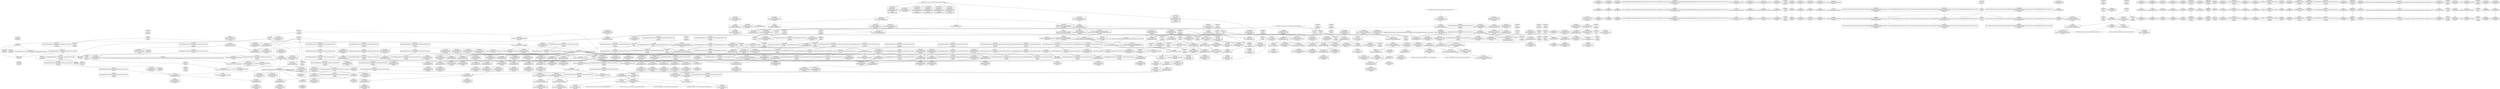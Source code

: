 digraph {
	CE0x595c8d0 [shape=record,shape=Mrecord,label="{CE0x595c8d0|selinux_capable:tmp3|security/selinux/hooks.c,2008}"]
	CE0x5973380 [shape=record,shape=Mrecord,label="{CE0x5973380|i64**_getelementptr_inbounds_(_3_x_i64*_,_3_x_i64*_*___llvm_gcda_edge_table144,_i64_0,_i64_0)|*Constant*|*SummSource*}"]
	CE0x5962270 [shape=record,shape=Mrecord,label="{CE0x5962270|_ret_i32_%tmp6,_!dbg_!27716|security/selinux/hooks.c,197}"]
	CE0x59b13a0 [shape=record,shape=Mrecord,label="{CE0x59b13a0|i32_-22|*Constant*|*SummSink*}"]
	CE0x6d2c430 [shape=record,shape=Mrecord,label="{CE0x6d2c430|selinux_capable:tmp6|security/selinux/hooks.c,2009}"]
	CE0x59b4590 [shape=record,shape=Mrecord,label="{CE0x59b4590|cred_has_capability:sw.epilog}"]
	CE0x59ad740 [shape=record,shape=Mrecord,label="{CE0x59ad740|i64*_getelementptr_inbounds_(_21_x_i64_,_21_x_i64_*___llvm_gcov_ctr143,_i64_0,_i64_17)|*Constant*|*SummSource*}"]
	CE0x595e350 [shape=record,shape=Mrecord,label="{CE0x595e350|avc_audit:ssid|Function::avc_audit&Arg::ssid::|*SummSource*}"]
	CE0x5963be0 [shape=record,shape=Mrecord,label="{CE0x5963be0|selinux_capable:call|security/selinux/hooks.c,2007}"]
	CE0x5955a80 [shape=record,shape=Mrecord,label="{CE0x5955a80|selinux_capable:if.then|*SummSource*}"]
	CE0x59542e0 [shape=record,shape=Mrecord,label="{CE0x59542e0|selinux_capable:cred|Function::selinux_capable&Arg::cred::}"]
	CE0x5954e20 [shape=record,shape=Mrecord,label="{CE0x5954e20|selinux_capable:if.end}"]
	CE0x5980000 [shape=record,shape=Mrecord,label="{CE0x5980000|__llvm_gcov_indirect_counter_increment:tmp2|*SummSource*}"]
	CE0x59ad8d0 [shape=record,shape=Mrecord,label="{CE0x59ad8d0|cred_has_capability:tmp26|security/selinux/hooks.c,1583|*SummSink*}"]
	CE0x59afd80 [shape=record,shape=Mrecord,label="{CE0x59afd80|cred_has_capability:tmp30|security/selinux/hooks.c,1585}"]
	CE0x59d23b0 [shape=record,shape=Mrecord,label="{CE0x59d23b0|_call_void_asm_sideeffect_1:_09ud2_0A.pushsection___bug_table,_22a_22_0A2:_09.long_1b_-_2b,_$_0:c_-_2b_0A_09.word_$_1:c_,_0_0A_09.org_2b+$_2:c_0A.popsection_,_i,i,i,_dirflag_,_fpsr_,_flags_(i8*_getelementptr_inbounds_(_25_x_i8_,_25_x_i8_*_.str3,_i32_0,_i32_0),_i32_1575,_i64_12)_#3,_!dbg_!27737,_!srcloc_!27740|security/selinux/hooks.c,1575|*SummSource*}"]
	CE0x59620d0 [shape=record,shape=Mrecord,label="{CE0x59620d0|cred_sid:cred|Function::cred_sid&Arg::cred::|*SummSource*}"]
	CE0x5963590 [shape=record,shape=Mrecord,label="{CE0x5963590|i8_3|*Constant*}"]
	CE0x5964960 [shape=record,shape=Mrecord,label="{CE0x5964960|i64**_getelementptr_inbounds_(_3_x_i64*_,_3_x_i64*_*___llvm_gcda_edge_table144,_i64_0,_i64_2)|*Constant*|*SummSource*}"]
	CE0x5956840 [shape=record,shape=Mrecord,label="{CE0x5956840|GLOBAL:__llvm_gcov_ctr142|Global_var:__llvm_gcov_ctr142}"]
	CE0x5986310 [shape=record,shape=Mrecord,label="{CE0x5986310|i64*_null|*Constant*|*SummSource*}"]
	CE0x595ace0 [shape=record,shape=Mrecord,label="{CE0x595ace0|cred_sid:tmp1|*SummSource*}"]
	CE0x5979050 [shape=record,shape=Mrecord,label="{CE0x5979050|__llvm_gcov_indirect_counter_increment:entry}"]
	CE0x59945f0 [shape=record,shape=Mrecord,label="{CE0x59945f0|cred_has_capability:do.end6}"]
	CE0x5989e00 [shape=record,shape=Mrecord,label="{CE0x5989e00|__llvm_gcov_indirect_counter_increment:tmp6|*SummSink*}"]
	CE0x5977230 [shape=record,shape=Mrecord,label="{CE0x5977230|selinux_capable:tmp10|security/selinux/hooks.c,2012|*SummSource*}"]
	CE0x59881f0 [shape=record,shape=Mrecord,label="{CE0x59881f0|cred_sid:tmp|*SummSource*}"]
	CE0x59cebd0 [shape=record,shape=Mrecord,label="{CE0x59cebd0|__llvm_gcov_indirect_counter_increment:exit|*SummSink*}"]
	CE0x596e7b0 [shape=record,shape=Mrecord,label="{CE0x596e7b0|i32_5|*Constant*|*SummSink*}"]
	CE0x59c9680 [shape=record,shape=Mrecord,label="{CE0x59c9680|i64*_getelementptr_inbounds_(_21_x_i64_,_21_x_i64_*___llvm_gcov_ctr143,_i64_0,_i64_11)|*Constant*}"]
	CE0x59bcd10 [shape=record,shape=Mrecord,label="{CE0x59bcd10|avc_has_perm_noaudit:flags|Function::avc_has_perm_noaudit&Arg::flags::|*SummSink*}"]
	CE0x5961d80 [shape=record,shape=Mrecord,label="{CE0x5961d80|cred_has_capability:do.end|*SummSink*}"]
	CE0x59cbb60 [shape=record,shape=Mrecord,label="{CE0x59cbb60|i1_true|*Constant*}"]
	CE0x5975ac0 [shape=record,shape=Mrecord,label="{CE0x5975ac0|cred_has_capability:cap|Function::cred_has_capability&Arg::cap::}"]
	CE0x595e040 [shape=record,shape=Mrecord,label="{CE0x595e040|avc_audit:entry|*SummSink*}"]
	CE0x59a9a90 [shape=record,shape=Mrecord,label="{CE0x59a9a90|cred_has_capability:tobool|security/selinux/hooks.c,1582}"]
	CE0x5981440 [shape=record,shape=Mrecord,label="{CE0x5981440|cred_has_capability:call3|security/selinux/hooks.c,1573|*SummSource*}"]
	CE0x59ba950 [shape=record,shape=Mrecord,label="{CE0x59ba950|cred_has_capability:call7|security/selinux/hooks.c,1579}"]
	CE0x59d0d60 [shape=record,shape=Mrecord,label="{CE0x59d0d60|cred_has_capability:call|security/selinux/hooks.c,1558|*SummSink*}"]
	CE0x5998690 [shape=record,shape=Mrecord,label="{CE0x5998690|cred_has_capability:if.then}"]
	CE0x5972710 [shape=record,shape=Mrecord,label="{CE0x5972710|selinux_capable:tmp11|security/selinux/hooks.c,2012|*SummSource*}"]
	CE0x59d0950 [shape=record,shape=Mrecord,label="{CE0x59d0950|_call_void_mcount()_#3}"]
	CE0x5956da0 [shape=record,shape=Mrecord,label="{CE0x5956da0|cred_has_capability:cred|Function::cred_has_capability&Arg::cred::}"]
	CE0x5961730 [shape=record,shape=Mrecord,label="{CE0x5961730|cred_has_capability:do.cond|*SummSource*}"]
	CE0x5975300 [shape=record,shape=Mrecord,label="{CE0x5975300|i64_2|*Constant*|*SummSource*}"]
	CE0x5960f70 [shape=record,shape=Mrecord,label="{CE0x5960f70|i64_1|*Constant*|*SummSink*}"]
	CE0x5974610 [shape=record,shape=Mrecord,label="{CE0x5974610|_ret_i32_%retval.0,_!dbg_!27765|security/selinux/hooks.c,1586|*SummSource*}"]
	CE0x59d3d20 [shape=record,shape=Mrecord,label="{CE0x59d3d20|cred_has_capability:type|security/selinux/hooks.c,1562|*SummSource*}"]
	CE0x595e9f0 [shape=record,shape=Mrecord,label="{CE0x595e9f0|cred_has_capability:tmp15|security/selinux/hooks.c,1575|*SummSource*}"]
	CE0x59bda20 [shape=record,shape=Mrecord,label="{CE0x59bda20|i64_14|*Constant*}"]
	CE0x59cdf10 [shape=record,shape=Mrecord,label="{CE0x59cdf10|__llvm_gcov_indirect_counter_increment:bb4|*SummSink*}"]
	CE0x59aaf00 [shape=record,shape=Mrecord,label="{CE0x59aaf00|cred_has_capability:tmp23|security/selinux/hooks.c,1582}"]
	CE0x595ac70 [shape=record,shape=Mrecord,label="{CE0x595ac70|cred_sid:tmp1}"]
	CE0x59b22a0 [shape=record,shape=Mrecord,label="{CE0x59b22a0|i64*_getelementptr_inbounds_(_21_x_i64_,_21_x_i64_*___llvm_gcov_ctr143,_i64_0,_i64_20)|*Constant*}"]
	CE0x596c6c0 [shape=record,shape=Mrecord,label="{CE0x596c6c0|__llvm_gcov_indirect_counter_increment:tmp2|*SummSink*}"]
	CE0x595af80 [shape=record,shape=Mrecord,label="{CE0x595af80|cred_has_capability:call3|security/selinux/hooks.c,1573|*SummSink*}"]
	CE0x5988110 [shape=record,shape=Mrecord,label="{CE0x5988110|cred_sid:tmp}"]
	CE0x5240060 [shape=record,shape=Mrecord,label="{CE0x5240060|i64*_getelementptr_inbounds_(_6_x_i64_,_6_x_i64_*___llvm_gcov_ctr142,_i64_0,_i64_3)|*Constant*}"]
	CE0x5959e10 [shape=record,shape=Mrecord,label="{CE0x5959e10|cred_has_capability:avd|security/selinux/hooks.c, 1556}"]
	CE0x7006ec0 [shape=record,shape=Mrecord,label="{CE0x7006ec0|selinux_capable:tmp3|security/selinux/hooks.c,2008|*SummSource*}"]
	CE0x5972880 [shape=record,shape=Mrecord,label="{CE0x5972880|selinux_capable:tmp11|security/selinux/hooks.c,2012|*SummSink*}"]
	CE0x597b920 [shape=record,shape=Mrecord,label="{CE0x597b920|_call_void___llvm_gcov_indirect_counter_increment(i32*___llvm_gcov_global_state_pred145,_i64**_getelementptr_inbounds_(_3_x_i64*_,_3_x_i64*_*___llvm_gcda_edge_table144,_i64_0,_i64_1)),_!dbg_!27728|security/selinux/hooks.c,1567|*SummSink*}"]
	CE0x59a9150 [shape=record,shape=Mrecord,label="{CE0x59a9150|avc_audit:a|Function::avc_audit&Arg::a::|*SummSink*}"]
	CE0x59bb0d0 [shape=record,shape=Mrecord,label="{CE0x59bb0d0|avc_has_perm_noaudit:entry|*SummSource*}"]
	CE0x59527e0 [shape=record,shape=Mrecord,label="{CE0x59527e0|selinux_capable:tmp7|security/selinux/hooks.c,2009|*SummSink*}"]
	CE0x5962510 [shape=record,shape=Mrecord,label="{CE0x5962510|i64*_getelementptr_inbounds_(_21_x_i64_,_21_x_i64_*___llvm_gcov_ctr143,_i64_0,_i64_4)|*Constant*}"]
	CE0x59ca570 [shape=record,shape=Mrecord,label="{CE0x59ca570|cred_has_capability:tmp16|security/selinux/hooks.c,1576|*SummSink*}"]
	CE0x59c7030 [shape=record,shape=Mrecord,label="{CE0x59c7030|i32_1|*Constant*}"]
	CE0x595ab70 [shape=record,shape=Mrecord,label="{CE0x595ab70|cred_sid:tmp|*SummSink*}"]
	CE0x5974bc0 [shape=record,shape=Mrecord,label="{CE0x5974bc0|cred_has_capability:if.then|*SummSink*}"]
	CE0x59bb450 [shape=record,shape=Mrecord,label="{CE0x59bb450|avc_has_perm_noaudit:tclass|Function::avc_has_perm_noaudit&Arg::tclass::}"]
	CE0x59cacf0 [shape=record,shape=Mrecord,label="{CE0x59cacf0|cred_has_capability:tmp10|security/selinux/hooks.c,1575|*SummSource*}"]
	CE0x59c2390 [shape=record,shape=Mrecord,label="{CE0x59c2390|cred_has_capability:if.then9|*SummSource*}"]
	CE0x5983190 [shape=record,shape=Mrecord,label="{CE0x5983190|cred_has_capability:tmp24|security/selinux/hooks.c,1582|*SummSource*}"]
	CE0x59cd940 [shape=record,shape=Mrecord,label="{CE0x59cd940|cred_sid:tmp6|security/selinux/hooks.c,197}"]
	CE0x59590d0 [shape=record,shape=Mrecord,label="{CE0x59590d0|selinux_capable:cred|Function::selinux_capable&Arg::cred::|*SummSource*}"]
	CE0x5974b00 [shape=record,shape=Mrecord,label="{CE0x5974b00|cred_has_capability:if.then|*SummSource*}"]
	CE0x59a80c0 [shape=record,shape=Mrecord,label="{CE0x59a80c0|avc_audit:tclass|Function::avc_audit&Arg::tclass::|*SummSink*}"]
	CE0x59a6250 [shape=record,shape=Mrecord,label="{CE0x59a6250|cred_has_capability:call8|security/selinux/hooks.c,1581|*SummSink*}"]
	CE0x5981be0 [shape=record,shape=Mrecord,label="{CE0x5981be0|cred_has_capability:tmp|*SummSink*}"]
	CE0x59bd400 [shape=record,shape=Mrecord,label="{CE0x59bd400|_ret_i32_%rc.0,_!dbg_!27793|security/selinux/avc.c,744|*SummSource*}"]
	CE0x59a8300 [shape=record,shape=Mrecord,label="{CE0x59a8300|avc_audit:requested|Function::avc_audit&Arg::requested::|*SummSource*}"]
	CE0x598c820 [shape=record,shape=Mrecord,label="{CE0x598c820|i64*_getelementptr_inbounds_(_6_x_i64_,_6_x_i64_*___llvm_gcov_ctr142,_i64_0,_i64_4)|*Constant*}"]
	CE0x59a8810 [shape=record,shape=Mrecord,label="{CE0x59a8810|avc_audit:avd|Function::avc_audit&Arg::avd::|*SummSource*}"]
	CE0x78c59e0 [shape=record,shape=Mrecord,label="{CE0x78c59e0|selinux_capable:tmp5|security/selinux/hooks.c,2008}"]
	CE0x5969b00 [shape=record,shape=Mrecord,label="{CE0x5969b00|cred_has_capability:sw.default|*SummSink*}"]
	CE0x5965e10 [shape=record,shape=Mrecord,label="{CE0x5965e10|cred_has_capability:tmp3|security/selinux/hooks.c,1567}"]
	CE0x595b3c0 [shape=record,shape=Mrecord,label="{CE0x595b3c0|i8*_getelementptr_inbounds_(_40_x_i8_,_40_x_i8_*_.str49,_i32_0,_i32_0)|*Constant*|*SummSink*}"]
	CE0x59c83e0 [shape=record,shape=Mrecord,label="{CE0x59c83e0|i64*_getelementptr_inbounds_(_21_x_i64_,_21_x_i64_*___llvm_gcov_ctr143,_i64_0,_i64_8)|*Constant*|*SummSink*}"]
	CE0x59559d0 [shape=record,shape=Mrecord,label="{CE0x59559d0|_call_void_mcount()_#3}"]
	CE0x59784c0 [shape=record,shape=Mrecord,label="{CE0x59784c0|cred_has_capability:audit|Function::cred_has_capability&Arg::audit::}"]
	CE0x59621a0 [shape=record,shape=Mrecord,label="{CE0x59621a0|cred_sid:cred|Function::cred_sid&Arg::cred::|*SummSink*}"]
	CE0x59be9b0 [shape=record,shape=Mrecord,label="{CE0x59be9b0|cred_has_capability:tmp18|security/selinux/hooks.c,1580}"]
	CE0x59aaab0 [shape=record,shape=Mrecord,label="{CE0x59aaab0|cred_has_capability:tmp22|security/selinux/hooks.c,1582}"]
	CE0x59b0220 [shape=record,shape=Mrecord,label="{CE0x59b0220|i64*_getelementptr_inbounds_(_21_x_i64_,_21_x_i64_*___llvm_gcov_ctr143,_i64_0,_i64_19)|*Constant*|*SummSource*}"]
	CE0x59b34c0 [shape=record,shape=Mrecord,label="{CE0x59b34c0|i64*_getelementptr_inbounds_(_2_x_i64_,_2_x_i64_*___llvm_gcov_ctr131,_i64_0,_i64_0)|*Constant*}"]
	CE0x59cb5c0 [shape=record,shape=Mrecord,label="{CE0x59cb5c0|i64*_getelementptr_inbounds_(_21_x_i64_,_21_x_i64_*___llvm_gcov_ctr143,_i64_0,_i64_9)|*Constant*|*SummSource*}"]
	CE0x596f110 [shape=record,shape=Mrecord,label="{CE0x596f110|i32_22|*Constant*}"]
	CE0x59cb260 [shape=record,shape=Mrecord,label="{CE0x59cb260|cred_has_capability:tmp11|security/selinux/hooks.c,1575}"]
	CE0x59d2420 [shape=record,shape=Mrecord,label="{CE0x59d2420|_call_void_asm_sideeffect_1:_09ud2_0A.pushsection___bug_table,_22a_22_0A2:_09.long_1b_-_2b,_$_0:c_-_2b_0A_09.word_$_1:c_,_0_0A_09.org_2b+$_2:c_0A.popsection_,_i,i,i,_dirflag_,_fpsr_,_flags_(i8*_getelementptr_inbounds_(_25_x_i8_,_25_x_i8_*_.str3,_i32_0,_i32_0),_i32_1575,_i64_12)_#3,_!dbg_!27737,_!srcloc_!27740|security/selinux/hooks.c,1575|*SummSink*}"]
	CE0x594a0f0 [shape=record,shape=Mrecord,label="{CE0x594a0f0|selinux_capable:cap|Function::selinux_capable&Arg::cap::|*SummSource*}"]
	CE0x6d2c530 [shape=record,shape=Mrecord,label="{CE0x6d2c530|selinux_capable:tmp6|security/selinux/hooks.c,2009|*SummSource*}"]
	CE0x598ec00 [shape=record,shape=Mrecord,label="{CE0x598ec00|selinux_capable:tmp8|security/selinux/hooks.c,2011}"]
	CE0x59710c0 [shape=record,shape=Mrecord,label="{CE0x59710c0|selinux_capable:retval.0|*SummSink*}"]
	CE0x595dc60 [shape=record,shape=Mrecord,label="{CE0x595dc60|avc_audit:entry}"]
	CE0x596e820 [shape=record,shape=Mrecord,label="{CE0x596e820|_call_void___llvm_gcov_indirect_counter_increment(i32*___llvm_gcov_global_state_pred145,_i64**_getelementptr_inbounds_(_3_x_i64*_,_3_x_i64*_*___llvm_gcda_edge_table144,_i64_0,_i64_1)),_!dbg_!27728|security/selinux/hooks.c,1567}"]
	CE0x59a5bf0 [shape=record,shape=Mrecord,label="{CE0x59a5bf0|cred_has_capability:tmp21|security/selinux/hooks.c,1580|*SummSink*}"]
	CE0x59613b0 [shape=record,shape=Mrecord,label="{CE0x59613b0|cred_has_capability:do.body4}"]
	CE0x5975980 [shape=record,shape=Mrecord,label="{CE0x5975980|selinux_capable:entry}"]
	CE0x59a6400 [shape=record,shape=Mrecord,label="{CE0x59a6400|GLOBAL:avc_audit|*Constant*|*SummSource*}"]
	CE0x59cac10 [shape=record,shape=Mrecord,label="{CE0x59cac10|i64*_getelementptr_inbounds_(_21_x_i64_,_21_x_i64_*___llvm_gcov_ctr143,_i64_0,_i64_9)|*Constant*}"]
	CE0x597bfc0 [shape=record,shape=Mrecord,label="{CE0x597bfc0|cred_has_capability:if.end}"]
	"CONST[source:0(mediator),value:2(dynamic)][purpose:{subject}][SnkIdx:4]"
	"CONST[source:0(mediator),value:2(dynamic)][purpose:{object}][SnkIdx:2]"
	CE0x59ad860 [shape=record,shape=Mrecord,label="{CE0x59ad860|cred_has_capability:tmp26|security/selinux/hooks.c,1583|*SummSource*}"]
	CE0x596ebf0 [shape=record,shape=Mrecord,label="{CE0x596ebf0|selinux_capable:audit|Function::selinux_capable&Arg::audit::}"]
	CE0x59adf20 [shape=record,shape=Mrecord,label="{CE0x59adf20|cred_has_capability:tmp27|security/selinux/hooks.c,1583|*SummSource*}"]
	CE0x598a4f0 [shape=record,shape=Mrecord,label="{CE0x598a4f0|i64**_getelementptr_inbounds_(_3_x_i64*_,_3_x_i64*_*___llvm_gcda_edge_table144,_i64_0,_i64_0)|*Constant*}"]
	CE0x5958e10 [shape=record,shape=Mrecord,label="{CE0x5958e10|GLOBAL:__llvm_gcov_ctr142|Global_var:__llvm_gcov_ctr142|*SummSource*}"]
	CE0x595ac00 [shape=record,shape=Mrecord,label="{CE0x595ac00|i64_1|*Constant*}"]
	CE0x59cec40 [shape=record,shape=Mrecord,label="{CE0x59cec40|__llvm_gcov_indirect_counter_increment:pred}"]
	CE0x59792b0 [shape=record,shape=Mrecord,label="{CE0x59792b0|__llvm_gcov_indirect_counter_increment:predecessor|Function::__llvm_gcov_indirect_counter_increment&Arg::predecessor::|*SummSource*}"]
	CE0x5976720 [shape=record,shape=Mrecord,label="{CE0x5976720|cred_has_capability:tmp6|security/selinux/hooks.c,1574|*SummSink*}"]
	CE0x595cc90 [shape=record,shape=Mrecord,label="{CE0x595cc90|selinux_capable:call1|security/selinux/hooks.c,2011}"]
	CE0x595b0d0 [shape=record,shape=Mrecord,label="{CE0x595b0d0|i8*_getelementptr_inbounds_(_40_x_i8_,_40_x_i8_*_.str49,_i32_0,_i32_0)|*Constant*|*SummSource*}"]
	CE0x5974490 [shape=record,shape=Mrecord,label="{CE0x5974490|cred_has_capability:audit|Function::cred_has_capability&Arg::audit::|*SummSink*}"]
	CE0x59b2e00 [shape=record,shape=Mrecord,label="{CE0x59b2e00|cred_has_capability:tmp33|security/selinux/hooks.c,1586|*SummSource*}"]
	CE0x5975770 [shape=record,shape=Mrecord,label="{CE0x5975770|selinux_capable:tobool|security/selinux/hooks.c,2008|*SummSource*}"]
	CE0x59aeb70 [shape=record,shape=Mrecord,label="{CE0x59aeb70|i64*_getelementptr_inbounds_(_21_x_i64_,_21_x_i64_*___llvm_gcov_ctr143,_i64_0,_i64_18)|*Constant*|*SummSink*}"]
	CE0x595a080 [shape=record,shape=Mrecord,label="{CE0x595a080|i64_0|*Constant*}"]
	CE0x5995800 [shape=record,shape=Mrecord,label="{CE0x5995800|cred_has_capability:do.end6|*SummSink*}"]
	CE0x59490d0 [shape=record,shape=Mrecord,label="{CE0x59490d0|0:_i8,_8:_i32,_24:_%struct.selinux_audit_data*,_:_SCMRE_0,1_|*MultipleSource*|security/selinux/hooks.c, 1555|security/selinux/hooks.c,1562}"]
	CE0x59bf990 [shape=record,shape=Mrecord,label="{CE0x59bf990|cred_has_capability:tmp20|security/selinux/hooks.c,1580|*SummSource*}"]
	CE0x595bb10 [shape=record,shape=Mrecord,label="{CE0x595bb10|GLOBAL:printk|*Constant*|*SummSink*}"]
	CE0x595bec0 [shape=record,shape=Mrecord,label="{CE0x595bec0|selinux_capable:entry|*SummSource*}"]
	CE0x59d1d30 [shape=record,shape=Mrecord,label="{CE0x59d1d30|_call_void_asm_sideeffect_1:_09ud2_0A.pushsection___bug_table,_22a_22_0A2:_09.long_1b_-_2b,_$_0:c_-_2b_0A_09.word_$_1:c_,_0_0A_09.org_2b+$_2:c_0A.popsection_,_i,i,i,_dirflag_,_fpsr_,_flags_(i8*_getelementptr_inbounds_(_25_x_i8_,_25_x_i8_*_.str3,_i32_0,_i32_0),_i32_1575,_i64_12)_#3,_!dbg_!27737,_!srcloc_!27740|security/selinux/hooks.c,1575}"]
	CE0x59632e0 [shape=record,shape=Mrecord,label="{CE0x59632e0|selinux_capable:audit|Function::selinux_capable&Arg::audit::|*SummSource*}"]
	CE0x59b02d0 [shape=record,shape=Mrecord,label="{CE0x59b02d0|i64*_getelementptr_inbounds_(_21_x_i64_,_21_x_i64_*___llvm_gcov_ctr143,_i64_0,_i64_19)|*Constant*|*SummSink*}"]
	CE0x596ef30 [shape=record,shape=Mrecord,label="{CE0x596ef30|cred_has_capability:and|security/selinux/hooks.c,1559}"]
	CE0x596e0c0 [shape=record,shape=Mrecord,label="{CE0x596e0c0|i64*_getelementptr_inbounds_(_21_x_i64_,_21_x_i64_*___llvm_gcov_ctr143,_i64_0,_i64_6)|*Constant*|*SummSink*}"]
	CE0x59b9920 [shape=record,shape=Mrecord,label="{CE0x59b9920|cred_has_capability:tmp17|security/selinux/hooks.c,1576|*SummSink*}"]
	CE0x598dae0 [shape=record,shape=Mrecord,label="{CE0x598dae0|i64*_getelementptr_inbounds_(_6_x_i64_,_6_x_i64_*___llvm_gcov_ctr142,_i64_0,_i64_4)|*Constant*|*SummSink*}"]
	CE0x59cf730 [shape=record,shape=Mrecord,label="{CE0x59cf730|i64*_getelementptr_inbounds_(_21_x_i64_,_21_x_i64_*___llvm_gcov_ctr143,_i64_0,_i64_5)|*Constant*|*SummSource*}"]
	CE0x595c7f0 [shape=record,shape=Mrecord,label="{CE0x595c7f0|i64_0|*Constant*|*SummSource*}"]
	CE0x5966470 [shape=record,shape=Mrecord,label="{CE0x5966470|_call_void___llvm_gcov_indirect_counter_increment(i32*___llvm_gcov_global_state_pred145,_i64**_getelementptr_inbounds_(_3_x_i64*_,_3_x_i64*_*___llvm_gcda_edge_table144,_i64_0,_i64_2)),_!dbg_!27732|security/selinux/hooks.c,1570|*SummSink*}"]
	CE0x59b3310 [shape=record,shape=Mrecord,label="{CE0x59b3310|cred_sid:bb|*SummSource*}"]
	CE0x59d16b0 [shape=record,shape=Mrecord,label="{CE0x59d16b0|cred_has_capability:sw.bb|*SummSource*}"]
	CE0x59bae20 [shape=record,shape=Mrecord,label="{CE0x59bae20|GLOBAL:avc_has_perm_noaudit|*Constant*|*SummSink*}"]
	CE0x5980c30 [shape=record,shape=Mrecord,label="{CE0x5980c30|cred_sid:tmp2|*SummSink*}"]
	CE0x59b03b0 [shape=record,shape=Mrecord,label="{CE0x59b03b0|cred_has_capability:tmp30|security/selinux/hooks.c,1585|*SummSink*}"]
	CE0x59bef80 [shape=record,shape=Mrecord,label="{CE0x59bef80|GLOBAL:__llvm_gcov_ctr143|Global_var:__llvm_gcov_ctr143|*SummSink*}"]
	CE0x59baaa0 [shape=record,shape=Mrecord,label="{CE0x59baaa0|cred_has_capability:call7|security/selinux/hooks.c,1579|*SummSource*}"]
	CE0x597db80 [shape=record,shape=Mrecord,label="{CE0x597db80|cred_has_capability:tmp8|security/selinux/hooks.c,1575|*SummSink*}"]
	CE0x59b2650 [shape=record,shape=Mrecord,label="{CE0x59b2650|i64*_getelementptr_inbounds_(_21_x_i64_,_21_x_i64_*___llvm_gcov_ctr143,_i64_0,_i64_20)|*Constant*|*SummSink*}"]
	CE0x59beac0 [shape=record,shape=Mrecord,label="{CE0x59beac0|cred_has_capability:tmp18|security/selinux/hooks.c,1580|*SummSource*}"]
	CE0x59cc020 [shape=record,shape=Mrecord,label="{CE0x59cc020|cred_has_capability:tmp12|security/selinux/hooks.c,1575|*SummSource*}"]
	CE0x59ca6f0 [shape=record,shape=Mrecord,label="{CE0x59ca6f0|i16_47|*Constant*}"]
	CE0x5953970 [shape=record,shape=Mrecord,label="{CE0x5953970|i32_0|*Constant*|*SummSource*}"]
	CE0x594a1a0 [shape=record,shape=Mrecord,label="{CE0x594a1a0|selinux_capable:tmp|*SummSink*}"]
	CE0x5974cd0 [shape=record,shape=Mrecord,label="{CE0x5974cd0|cred_has_capability:sw.bb2}"]
	CE0x59bbed0 [shape=record,shape=Mrecord,label="{CE0x59bbed0|avc_has_perm_noaudit:tclass|Function::avc_has_perm_noaudit&Arg::tclass::|*SummSource*}"]
	CE0x59bddb0 [shape=record,shape=Mrecord,label="{CE0x59bddb0|cred_has_capability:cmp|security/selinux/hooks.c,1580|*SummSink*}"]
	CE0x59b3970 [shape=record,shape=Mrecord,label="{CE0x59b3970|cred_sid:security|security/selinux/hooks.c,196}"]
	"CONST[source:0(mediator),value:0(static)][purpose:{operation}][SnkIdx:3]"
	CE0x5997d60 [shape=record,shape=Mrecord,label="{CE0x5997d60|cred_has_capability:return|*SummSink*}"]
	CE0x59bf130 [shape=record,shape=Mrecord,label="{CE0x59bf130|GLOBAL:__llvm_gcov_ctr143|Global_var:__llvm_gcov_ctr143|*SummSource*}"]
	CE0x5953ed0 [shape=record,shape=Mrecord,label="{CE0x5953ed0|selinux_capable:audit|Function::selinux_capable&Arg::audit::|*SummSink*}"]
	CE0x59749e0 [shape=record,shape=Mrecord,label="{CE0x59749e0|cred_has_capability:do.end}"]
	CE0x596bab0 [shape=record,shape=Mrecord,label="{CE0x596bab0|i32_-1|*Constant*}"]
	CE0x59b3380 [shape=record,shape=Mrecord,label="{CE0x59b3380|cred_sid:bb|*SummSink*}"]
	CE0x59790c0 [shape=record,shape=Mrecord,label="{CE0x59790c0|__llvm_gcov_indirect_counter_increment:entry|*SummSource*}"]
	CE0x59bdb30 [shape=record,shape=Mrecord,label="{CE0x59bdb30|cred_has_capability:cmp|security/selinux/hooks.c,1580}"]
	CE0x5992300 [shape=record,shape=Mrecord,label="{CE0x5992300|selinux_capable:tmp9|security/selinux/hooks.c,2011|*SummSource*}"]
	CE0x5970b00 [shape=record,shape=Mrecord,label="{CE0x5970b00|GLOBAL:__llvm_gcov_global_state_pred145|Global_var:__llvm_gcov_global_state_pred145}"]
	CE0x5969c90 [shape=record,shape=Mrecord,label="{CE0x5969c90|GLOBAL:__llvm_gcov_global_state_pred145|Global_var:__llvm_gcov_global_state_pred145|*SummSink*}"]
	CE0x59888c0 [shape=record,shape=Mrecord,label="{CE0x59888c0|cred_has_capability:tmp2|security/selinux/hooks.c,1567|*SummSink*}"]
	CE0x59bb650 [shape=record,shape=Mrecord,label="{CE0x59bb650|avc_has_perm_noaudit:ssid|Function::avc_has_perm_noaudit&Arg::ssid::}"]
	CE0x59cde00 [shape=record,shape=Mrecord,label="{CE0x59cde00|__llvm_gcov_indirect_counter_increment:bb4|*SummSource*}"]
	CE0x6d2c3c0 [shape=record,shape=Mrecord,label="{CE0x6d2c3c0|selinux_capable:tmp6|security/selinux/hooks.c,2009|*SummSink*}"]
	CE0x59a5da0 [shape=record,shape=Mrecord,label="{CE0x59a5da0|cred_has_capability:call8|security/selinux/hooks.c,1581}"]
	CE0x59bc370 [shape=record,shape=Mrecord,label="{CE0x59bc370|avc_has_perm_noaudit:requested|Function::avc_has_perm_noaudit&Arg::requested::|*SummSource*}"]
	CE0x598c890 [shape=record,shape=Mrecord,label="{CE0x598c890|i64*_getelementptr_inbounds_(_6_x_i64_,_6_x_i64_*___llvm_gcov_ctr142,_i64_0,_i64_4)|*Constant*|*SummSource*}"]
	CE0x59ca500 [shape=record,shape=Mrecord,label="{CE0x59ca500|cred_has_capability:tmp16|security/selinux/hooks.c,1576|*SummSource*}"]
	CE0x59aa3d0 [shape=record,shape=Mrecord,label="{CE0x59aa3d0|i64_16|*Constant*|*SummSource*}"]
	CE0x5954950 [shape=record,shape=Mrecord,label="{CE0x5954950|selinux_capable:tmp}"]
	CE0x5968550 [shape=record,shape=Mrecord,label="{CE0x5968550|GLOBAL:__llvm_gcov_indirect_counter_increment|*Constant*}"]
	CE0x5966400 [shape=record,shape=Mrecord,label="{CE0x5966400|_call_void___llvm_gcov_indirect_counter_increment(i32*___llvm_gcov_global_state_pred145,_i64**_getelementptr_inbounds_(_3_x_i64*_,_3_x_i64*_*___llvm_gcda_edge_table144,_i64_0,_i64_2)),_!dbg_!27732|security/selinux/hooks.c,1570|*SummSource*}"]
	CE0x59b40c0 [shape=record,shape=Mrecord,label="{CE0x59b40c0|cred_has_capability:ad|security/selinux/hooks.c, 1555|*SummSink*}"]
	CE0x597d510 [shape=record,shape=Mrecord,label="{CE0x597d510|i64*_getelementptr_inbounds_(_21_x_i64_,_21_x_i64_*___llvm_gcov_ctr143,_i64_0,_i64_7)|*Constant*|*SummSink*}"]
	CE0x7006f30 [shape=record,shape=Mrecord,label="{CE0x7006f30|selinux_capable:tmp4|security/selinux/hooks.c,2008}"]
	CE0x5964150 [shape=record,shape=Mrecord,label="{CE0x5964150|cred_has_capability:cap1|security/selinux/hooks.c,1563}"]
	CE0x59ca890 [shape=record,shape=Mrecord,label="{CE0x59ca890|cred_has_capability:tmp17|security/selinux/hooks.c,1576}"]
	CE0x59b3fb0 [shape=record,shape=Mrecord,label="{CE0x59b3fb0|i32_1|*Constant*|*SummSink*}"]
	CE0x59c99f0 [shape=record,shape=Mrecord,label="{CE0x59c99f0|cred_has_capability:tmp14|security/selinux/hooks.c,1575|*SummSource*}"]
	CE0x597bb90 [shape=record,shape=Mrecord,label="{CE0x597bb90|cred_has_capability:u|security/selinux/hooks.c,1563}"]
	CE0x59cf8f0 [shape=record,shape=Mrecord,label="{CE0x59cf8f0|i64*_getelementptr_inbounds_(_21_x_i64_,_21_x_i64_*___llvm_gcov_ctr143,_i64_0,_i64_5)|*Constant*}"]
	CE0x596be20 [shape=record,shape=Mrecord,label="{CE0x596be20|cred_sid:entry|*SummSource*}"]
	CE0x597d920 [shape=record,shape=Mrecord,label="{CE0x597d920|cred_has_capability:tmp8|security/selinux/hooks.c,1575}"]
	CE0x5965fa0 [shape=record,shape=Mrecord,label="{CE0x5965fa0|cred_has_capability:tmp3|security/selinux/hooks.c,1567|*SummSource*}"]
	CE0x59a7be0 [shape=record,shape=Mrecord,label="{CE0x59a7be0|avc_audit:tsid|Function::avc_audit&Arg::tsid::|*SummSource*}"]
	CE0x5949650 [shape=record,shape=Mrecord,label="{CE0x5949650|128:_i8*,_:_CRE:_elem_0:default:}"]
	CE0x59a92c0 [shape=record,shape=Mrecord,label="{CE0x59a92c0|_ret_i32_%retval.0,_!dbg_!27732|security/selinux/include/avc.h,142}"]
	CE0x59aec50 [shape=record,shape=Mrecord,label="{CE0x59aec50|cred_has_capability:tmp28|security/selinux/hooks.c,1584|*SummSink*}"]
	CE0x5956c60 [shape=record,shape=Mrecord,label="{CE0x5956c60|_ret_i32_%retval.0,_!dbg_!27765|security/selinux/hooks.c,1586}"]
	CE0x59b28b0 [shape=record,shape=Mrecord,label="{CE0x59b28b0|cred_sid:bb}"]
	CE0x59a84c0 [shape=record,shape=Mrecord,label="{CE0x59a84c0|avc_audit:requested|Function::avc_audit&Arg::requested::|*SummSink*}"]
	CE0x59cbfb0 [shape=record,shape=Mrecord,label="{CE0x59cbfb0|cred_has_capability:tmp12|security/selinux/hooks.c,1575}"]
	CE0x59c67b0 [shape=record,shape=Mrecord,label="{CE0x59c67b0|_call_void___llvm_gcov_indirect_counter_increment(i32*___llvm_gcov_global_state_pred145,_i64**_getelementptr_inbounds_(_3_x_i64*_,_3_x_i64*_*___llvm_gcda_edge_table144,_i64_0,_i64_0)),_!dbg_!27734|security/selinux/hooks.c,1574}"]
	CE0x59832a0 [shape=record,shape=Mrecord,label="{CE0x59832a0|cred_has_capability:tmp24|security/selinux/hooks.c,1582|*SummSink*}"]
	CE0x59566e0 [shape=record,shape=Mrecord,label="{CE0x59566e0|selinux_capable:return|*SummSink*}"]
	CE0x59b2f70 [shape=record,shape=Mrecord,label="{CE0x59b2f70|cred_has_capability:tmp33|security/selinux/hooks.c,1586|*SummSink*}"]
	CE0x5977130 [shape=record,shape=Mrecord,label="{CE0x5977130|selinux_capable:tmp10|security/selinux/hooks.c,2012|*SummSink*}"]
	CE0x59bee00 [shape=record,shape=Mrecord,label="{CE0x59bee00|GLOBAL:avc_audit|*Constant*}"]
	CE0x59754c0 [shape=record,shape=Mrecord,label="{CE0x59754c0|selinux_capable:cap|Function::selinux_capable&Arg::cap::|*SummSink*}"]
	CE0x59c5740 [shape=record,shape=Mrecord,label="{CE0x59c5740|cred_has_capability:tmp5|security/selinux/hooks.c,1570|*SummSink*}"]
	CE0x59c1020 [shape=record,shape=Mrecord,label="{CE0x59c1020|__llvm_gcov_indirect_counter_increment:tmp|*SummSource*}"]
	CE0x59614b0 [shape=record,shape=Mrecord,label="{CE0x59614b0|GLOBAL:cred_has_capability|*Constant*|*SummSink*}"]
	CE0x595bfd0 [shape=record,shape=Mrecord,label="{CE0x595bfd0|cred_has_capability:do.end|*SummSource*}"]
	CE0x59d1040 [shape=record,shape=Mrecord,label="{CE0x59d1040|cred_sid:entry}"]
	CE0x5965da0 [shape=record,shape=Mrecord,label="{CE0x5965da0|_call_void___llvm_gcov_indirect_counter_increment(i32*___llvm_gcov_global_state_pred145,_i64**_getelementptr_inbounds_(_3_x_i64*_,_3_x_i64*_*___llvm_gcda_edge_table144,_i64_0,_i64_2)),_!dbg_!27732|security/selinux/hooks.c,1570}"]
	CE0x59bb880 [shape=record,shape=Mrecord,label="{CE0x59bb880|avc_has_perm_noaudit:ssid|Function::avc_has_perm_noaudit&Arg::ssid::|*SummSink*}"]
	CE0x59cb2d0 [shape=record,shape=Mrecord,label="{CE0x59cb2d0|cred_has_capability:tmp11|security/selinux/hooks.c,1575|*SummSource*}"]
	CE0x59c6590 [shape=record,shape=Mrecord,label="{CE0x59c6590|cred_has_capability:tmp4|security/selinux/hooks.c,1570|*SummSink*}"]
	CE0x59cdb20 [shape=record,shape=Mrecord,label="{CE0x59cdb20|cred_sid:tmp6|security/selinux/hooks.c,197|*SummSource*}"]
	CE0x5998110 [shape=record,shape=Mrecord,label="{CE0x5998110|cred_has_capability:shr|security/selinux/hooks.c,1565|*SummSource*}"]
	CE0x59ced00 [shape=record,shape=Mrecord,label="{CE0x59ced00|__llvm_gcov_indirect_counter_increment:pred|*SummSource*}"]
	CE0x59c9a60 [shape=record,shape=Mrecord,label="{CE0x59c9a60|cred_has_capability:tmp14|security/selinux/hooks.c,1575|*SummSink*}"]
	CE0x595c450 [shape=record,shape=Mrecord,label="{CE0x595c450|i32_1|*Constant*}"]
	CE0x59bd660 [shape=record,shape=Mrecord,label="{CE0x59bd660|cred_has_capability:cmp|security/selinux/hooks.c,1580|*SummSource*}"]
	CE0x594e850 [shape=record,shape=Mrecord,label="{CE0x594e850|selinux_capable:tobool|security/selinux/hooks.c,2008}"]
	CE0x5961520 [shape=record,shape=Mrecord,label="{CE0x5961520|GLOBAL:cred_has_capability|*Constant*|*SummSource*}"]
	CE0x5962d30 [shape=record,shape=Mrecord,label="{CE0x5962d30|cred_has_capability:and|security/selinux/hooks.c,1559|*SummSink*}"]
	CE0x5988660 [shape=record,shape=Mrecord,label="{CE0x5988660|cred_has_capability:tmp2|security/selinux/hooks.c,1567}"]
	CE0x59bf500 [shape=record,shape=Mrecord,label="{CE0x59bf500|cred_has_capability:tmp19|security/selinux/hooks.c,1580|*SummSink*}"]
	CE0x59536b0 [shape=record,shape=Mrecord,label="{CE0x59536b0|selinux_capable:if.end|*SummSink*}"]
	CE0x59ba6f0 [shape=record,shape=Mrecord,label="{CE0x59ba6f0|cred_has_capability:sclass.0|*SummSink*}"]
	CE0x59bee70 [shape=record,shape=Mrecord,label="{CE0x59bee70|GLOBAL:__llvm_gcov_ctr143|Global_var:__llvm_gcov_ctr143}"]
	CE0x595bc90 [shape=record,shape=Mrecord,label="{CE0x595bc90|i64*_getelementptr_inbounds_(_6_x_i64_,_6_x_i64_*___llvm_gcov_ctr142,_i64_0,_i64_0)|*Constant*|*SummSink*}"]
	CE0x597d060 [shape=record,shape=Mrecord,label="{CE0x597d060|i64*_getelementptr_inbounds_(_21_x_i64_,_21_x_i64_*___llvm_gcov_ctr143,_i64_0,_i64_7)|*Constant*|*SummSource*}"]
	CE0x5961e90 [shape=record,shape=Mrecord,label="{CE0x5961e90|selinux_capable:ns|Function::selinux_capable&Arg::ns::|*SummSink*}"]
	CE0x523fff0 [shape=record,shape=Mrecord,label="{CE0x523fff0|selinux_capable:tmp5|security/selinux/hooks.c,2008|*SummSource*}"]
	CE0x59a8630 [shape=record,shape=Mrecord,label="{CE0x59a8630|avc_audit:avd|Function::avc_audit&Arg::avd::}"]
	CE0x59548b0 [shape=record,shape=Mrecord,label="{CE0x59548b0|GLOBAL:cap_capable|*Constant*}"]
	CE0x595f680 [shape=record,shape=Mrecord,label="{CE0x595f680|__llvm_gcov_indirect_counter_increment:predecessor|Function::__llvm_gcov_indirect_counter_increment&Arg::predecessor::|*SummSink*}"]
	CE0x59be130 [shape=record,shape=Mrecord,label="{CE0x59be130|i64_13|*Constant*}"]
	CE0x595c690 [shape=record,shape=Mrecord,label="{CE0x595c690|cred_has_capability:tmp1|*SummSink*}"]
	CE0x5988180 [shape=record,shape=Mrecord,label="{CE0x5988180|COLLAPSED:_GCMRE___llvm_gcov_ctr131_internal_global_2_x_i64_zeroinitializer:_elem_0:default:}"]
	CE0x5958a10 [shape=record,shape=Mrecord,label="{CE0x5958a10|_call_void_mcount()_#3|*SummSource*}"]
	CE0x596c830 [shape=record,shape=Mrecord,label="{CE0x596c830|0:_i64*,_array:_GCR___llvm_gcda_edge_table144_internal_unnamed_addr_constant_3_x_i64*_i64*_getelementptr_inbounds_(_21_x_i64_,_21_x_i64_*___llvm_gcov_ctr143,_i64_0,_i64_1),_i64*_getelementptr_inbounds_(_21_x_i64_,_21_x_i64_*___llvm_gcov_ctr143,_i64_0,_i64_2),_i64*_getelementptr_inbounds_(_21_x_i64_,_21_x_i64_*___llvm_gcov_ctr143,_i64_0,_i64_3)_:_elem_0::}"]
	CE0x5978e50 [shape=record,shape=Mrecord,label="{CE0x5978e50|GLOBAL:__llvm_gcov_indirect_counter_increment|*Constant*|*SummSource*}"]
	CE0x598fe10 [shape=record,shape=Mrecord,label="{CE0x598fe10|selinux_capable:tmp8|security/selinux/hooks.c,2011|*SummSink*}"]
	CE0x5958350 [shape=record,shape=Mrecord,label="{CE0x5958350|i64**_getelementptr_inbounds_(_3_x_i64*_,_3_x_i64*_*___llvm_gcda_edge_table144,_i64_0,_i64_1)|*Constant*|*SummSink*}"]
	CE0x5955450 [shape=record,shape=Mrecord,label="{CE0x5955450|selinux_capable:if.then|*SummSink*}"]
	CE0x59b0340 [shape=record,shape=Mrecord,label="{CE0x59b0340|cred_has_capability:tmp30|security/selinux/hooks.c,1585|*SummSource*}"]
	CE0x59c79c0 [shape=record,shape=Mrecord,label="{CE0x59c79c0|4:_i32,_:_CRE_0,4_|*MultipleSource*|security/selinux/hooks.c,196|security/selinux/hooks.c,197|*LoadInst*|security/selinux/hooks.c,196}"]
	CE0x52400d0 [shape=record,shape=Mrecord,label="{CE0x52400d0|selinux_capable:tmp5|security/selinux/hooks.c,2008|*SummSink*}"]
	CE0x596e470 [shape=record,shape=Mrecord,label="{CE0x596e470|GLOBAL:__llvm_gcov_ctr142|Global_var:__llvm_gcov_ctr142|*SummSink*}"]
	CE0x5961df0 [shape=record,shape=Mrecord,label="{CE0x5961df0|cred_has_capability:do.cond}"]
	CE0x59d2f40 [shape=record,shape=Mrecord,label="{CE0x59d2f40|i32_31|*Constant*|*SummSource*}"]
	CE0x59aa360 [shape=record,shape=Mrecord,label="{CE0x59aa360|i64_16|*Constant*}"]
	CE0x59a9c10 [shape=record,shape=Mrecord,label="{CE0x59a9c10|cred_has_capability:tobool|security/selinux/hooks.c,1582|*SummSource*}"]
	CE0x59d2a70 [shape=record,shape=Mrecord,label="{CE0x59d2a70|i8*_getelementptr_inbounds_(_25_x_i8_,_25_x_i8_*_.str3,_i32_0,_i32_0)|*Constant*}"]
	CE0x5962e10 [shape=record,shape=Mrecord,label="{CE0x5962e10|cred_has_capability:shl|security/selinux/hooks.c,1559|*SummSource*}"]
	CE0x5980b50 [shape=record,shape=Mrecord,label="{CE0x5980b50|cred_sid:tmp2}"]
	CE0x59669d0 [shape=record,shape=Mrecord,label="{CE0x59669d0|i64*_getelementptr_inbounds_(_21_x_i64_,_21_x_i64_*___llvm_gcov_ctr143,_i64_0,_i64_0)|*Constant*|*SummSource*}"]
	CE0x59ad220 [shape=record,shape=Mrecord,label="{CE0x59ad220|cred_has_capability:tmp26|security/selinux/hooks.c,1583}"]
	CE0x59c0de0 [shape=record,shape=Mrecord,label="{CE0x59c0de0|__llvm_gcov_indirect_counter_increment:tmp1}"]
	CE0x59bce30 [shape=record,shape=Mrecord,label="{CE0x59bce30|_ret_i32_%rc.0,_!dbg_!27793|security/selinux/avc.c,744}"]
	CE0x59c6820 [shape=record,shape=Mrecord,label="{CE0x59c6820|cred_has_capability:tmp5|security/selinux/hooks.c,1570}"]
	CE0x59afc40 [shape=record,shape=Mrecord,label="{CE0x59afc40|i64*_getelementptr_inbounds_(_21_x_i64_,_21_x_i64_*___llvm_gcov_ctr143,_i64_0,_i64_19)|*Constant*}"]
	CE0x5968e40 [shape=record,shape=Mrecord,label="{CE0x5968e40|cred_has_capability:sw.default|*SummSource*}"]
	CE0x5977800 [shape=record,shape=Mrecord,label="{CE0x5977800|_ret_i32_%tmp6,_!dbg_!27716|security/selinux/hooks.c,197|*SummSource*}"]
	CE0x5962730 [shape=record,shape=Mrecord,label="{CE0x5962730|i64*_getelementptr_inbounds_(_21_x_i64_,_21_x_i64_*___llvm_gcov_ctr143,_i64_0,_i64_4)|*Constant*|*SummSource*}"]
	CE0x5975b30 [shape=record,shape=Mrecord,label="{CE0x5975b30|cred_has_capability:cred|Function::cred_has_capability&Arg::cred::|*SummSource*}"]
	CE0x59495e0 [shape=record,shape=Mrecord,label="{CE0x59495e0|GLOBAL:cap_capable|*Constant*|*SummSink*}"]
	CE0x59ca3e0 [shape=record,shape=Mrecord,label="{CE0x59ca3e0|i64*_getelementptr_inbounds_(_21_x_i64_,_21_x_i64_*___llvm_gcov_ctr143,_i64_0,_i64_12)|*Constant*|*SummSource*}"]
	CE0x59c9e00 [shape=record,shape=Mrecord,label="{CE0x59c9e00|i64*_getelementptr_inbounds_(_21_x_i64_,_21_x_i64_*___llvm_gcov_ctr143,_i64_0,_i64_12)|*Constant*}"]
	CE0x5974310 [shape=record,shape=Mrecord,label="{CE0x5974310|cred_has_capability:audit|Function::cred_has_capability&Arg::audit::|*SummSource*}"]
	CE0x595f790 [shape=record,shape=Mrecord,label="{CE0x595f790|__llvm_gcov_indirect_counter_increment:counters|Function::__llvm_gcov_indirect_counter_increment&Arg::counters::}"]
	CE0x59be2d0 [shape=record,shape=Mrecord,label="{CE0x59be2d0|i64_13|*Constant*|*SummSource*}"]
	CE0x59b19e0 [shape=record,shape=Mrecord,label="{CE0x59b19e0|cred_has_capability:retval.0|*SummSource*}"]
	CE0x59a9590 [shape=record,shape=Mrecord,label="{CE0x59a9590|_ret_i32_%retval.0,_!dbg_!27732|security/selinux/include/avc.h,142|*SummSink*}"]
	CE0x59cac80 [shape=record,shape=Mrecord,label="{CE0x59cac80|cred_has_capability:tmp10|security/selinux/hooks.c,1575}"]
	CE0x5975d60 [shape=record,shape=Mrecord,label="{CE0x5975d60|cred_has_capability:cap|Function::cred_has_capability&Arg::cap::|*SummSource*}"]
	CE0x598ff10 [shape=record,shape=Mrecord,label="{CE0x598ff10|selinux_capable:tmp9|security/selinux/hooks.c,2011}"]
	CE0x59adbf0 [shape=record,shape=Mrecord,label="{CE0x59adbf0|cred_has_capability:tmp27|security/selinux/hooks.c,1583}"]
	CE0x59b4520 [shape=record,shape=Mrecord,label="{CE0x59b4520|cred_has_capability:do.body|*SummSink*}"]
	CE0x595d670 [shape=record,shape=Mrecord,label="{CE0x595d670|selinux_capable:tmp7|security/selinux/hooks.c,2009|*SummSource*}"]
	CE0x59c2320 [shape=record,shape=Mrecord,label="{CE0x59c2320|cred_has_capability:if.then9}"]
	CE0x59d3e90 [shape=record,shape=Mrecord,label="{CE0x59d3e90|cred_has_capability:type|security/selinux/hooks.c,1562|*SummSink*}"]
	CE0x59d0eb0 [shape=record,shape=Mrecord,label="{CE0x59d0eb0|GLOBAL:cred_sid|*Constant*|*SummSink*}"]
	CE0x595b680 [shape=record,shape=Mrecord,label="{CE0x595b680|GLOBAL:printk|*Constant*}"]
	CE0x5978360 [shape=record,shape=Mrecord,label="{CE0x5978360|cred_has_capability:cap|Function::cred_has_capability&Arg::cap::|*SummSink*}"]
	CE0x59cc330 [shape=record,shape=Mrecord,label="{CE0x59cc330|cred_has_capability:tmp12|security/selinux/hooks.c,1575|*SummSink*}"]
	CE0x59c9be0 [shape=record,shape=Mrecord,label="{CE0x59c9be0|cred_has_capability:tmp15|security/selinux/hooks.c,1575}"]
	CE0x59cea70 [shape=record,shape=Mrecord,label="{CE0x59cea70|__llvm_gcov_indirect_counter_increment:exit|*SummSource*}"]
	CE0x59ca490 [shape=record,shape=Mrecord,label="{CE0x59ca490|i64*_getelementptr_inbounds_(_21_x_i64_,_21_x_i64_*___llvm_gcov_ctr143,_i64_0,_i64_12)|*Constant*|*SummSink*}"]
	CE0x59837d0 [shape=record,shape=Mrecord,label="{CE0x59837d0|cred_has_capability:tmp25|security/selinux/hooks.c,1582|*SummSink*}"]
	CE0x59bb2c0 [shape=record,shape=Mrecord,label="{CE0x59bb2c0|avc_has_perm_noaudit:entry|*SummSink*}"]
	CE0x59c4650 [shape=record,shape=Mrecord,label="{CE0x59c4650|__llvm_gcov_indirect_counter_increment:tmp|*SummSink*}"]
	CE0x59b0530 [shape=record,shape=Mrecord,label="{CE0x59b0530|i32_-22|*Constant*}"]
	CE0x59bb770 [shape=record,shape=Mrecord,label="{CE0x59bb770|avc_has_perm_noaudit:ssid|Function::avc_has_perm_noaudit&Arg::ssid::|*SummSource*}"]
	CE0x5971ae0 [shape=record,shape=Mrecord,label="{CE0x5971ae0|selinux_capable:tmp4|security/selinux/hooks.c,2008|*SummSink*}"]
	CE0x59c8b10 [shape=record,shape=Mrecord,label="{CE0x59c8b10|cred_has_capability:tmp13|security/selinux/hooks.c,1575|*SummSink*}"]
	CE0x59cc570 [shape=record,shape=Mrecord,label="{CE0x59cc570|cred_has_capability:tmp13|security/selinux/hooks.c,1575|*SummSource*}"]
	CE0x59c6de0 [shape=record,shape=Mrecord,label="{CE0x59c6de0|cred_sid:tmp5|security/selinux/hooks.c,196|*SummSource*}"]
	CE0x5966bb0 [shape=record,shape=Mrecord,label="{CE0x5966bb0|i64*_getelementptr_inbounds_(_21_x_i64_,_21_x_i64_*___llvm_gcov_ctr143,_i64_0,_i64_0)|*Constant*|*SummSink*}"]
	CE0x596e200 [shape=record,shape=Mrecord,label="{CE0x596e200|cred_has_capability:sw.default}"]
	CE0x59a8e50 [shape=record,shape=Mrecord,label="{CE0x59a8e50|avc_audit:a|Function::avc_audit&Arg::a::}"]
	CE0x595e740 [shape=record,shape=Mrecord,label="{CE0x595e740|cred_sid:tmp3|*SummSource*}"]
	CE0x59ad0e0 [shape=record,shape=Mrecord,label="{CE0x59ad0e0|i64*_getelementptr_inbounds_(_21_x_i64_,_21_x_i64_*___llvm_gcov_ctr143,_i64_0,_i64_17)|*Constant*}"]
	CE0x5961cb0 [shape=record,shape=Mrecord,label="{CE0x5961cb0|selinux_capable:call|security/selinux/hooks.c,2007|*SummSource*}"]
	CE0x595caa0 [shape=record,shape=Mrecord,label="{CE0x595caa0|selinux_capable:tmp9|security/selinux/hooks.c,2011|*SummSink*}"]
	CE0x59bf670 [shape=record,shape=Mrecord,label="{CE0x59bf670|cred_has_capability:tmp20|security/selinux/hooks.c,1580}"]
	CE0x59aa1a0 [shape=record,shape=Mrecord,label="{CE0x59aa1a0|cred_has_capability:tmp22|security/selinux/hooks.c,1582|*SummSink*}"]
	CE0x59723d0 [shape=record,shape=Mrecord,label="{CE0x59723d0|_call_void_mcount()_#3}"]
	CE0x595baa0 [shape=record,shape=Mrecord,label="{CE0x595baa0|GLOBAL:printk|*Constant*|*SummSource*}"]
	CE0x59c6ef0 [shape=record,shape=Mrecord,label="{CE0x59c6ef0|cred_sid:tmp5|security/selinux/hooks.c,196|*SummSink*}"]
	CE0x594da40 [shape=record,shape=Mrecord,label="{CE0x594da40|i64*_getelementptr_inbounds_(_6_x_i64_,_6_x_i64_*___llvm_gcov_ctr142,_i64_0,_i64_0)|*Constant*}"]
	CE0x5953a20 [shape=record,shape=Mrecord,label="{CE0x5953a20|selinux_capable:return|*SummSource*}"]
	CE0x59c4ec0 [shape=record,shape=Mrecord,label="{CE0x59c4ec0|__llvm_gcov_indirect_counter_increment:tmp1|*SummSink*}"]
	CE0x5987670 [shape=record,shape=Mrecord,label="{CE0x5987670|void_(i8*,_i32,_i64)*_asm_sideeffect_1:_09ud2_0A.pushsection___bug_table,_22a_22_0A2:_09.long_1b_-_2b,_$_0:c_-_2b_0A_09.word_$_1:c_,_0_0A_09.org_2b+$_2:c_0A.popsection_,_i,i,i,_dirflag_,_fpsr_,_flags_|*SummSource*}"]
	CE0x59c8cc0 [shape=record,shape=Mrecord,label="{CE0x59c8cc0|i1_true|*Constant*|*SummSource*}"]
	CE0x59b2400 [shape=record,shape=Mrecord,label="{CE0x59b2400|cred_has_capability:tmp32|security/selinux/hooks.c,1586}"]
	CE0x59b3a60 [shape=record,shape=Mrecord,label="{CE0x59b3a60|cred_sid:security|security/selinux/hooks.c,196|*SummSource*}"]
	CE0x5980bc0 [shape=record,shape=Mrecord,label="{CE0x5980bc0|cred_sid:tmp2|*SummSource*}"]
	"CONST[source:2(external),value:0(static)][purpose:{operation}][SrcIdx:12]"
	CE0x59baf60 [shape=record,shape=Mrecord,label="{CE0x59baf60|avc_has_perm_noaudit:entry}"]
	CE0x59c88d0 [shape=record,shape=Mrecord,label="{CE0x59c88d0|i64*_getelementptr_inbounds_(_21_x_i64_,_21_x_i64_*___llvm_gcov_ctr143,_i64_0,_i64_8)|*Constant*}"]
	CE0x59b4450 [shape=record,shape=Mrecord,label="{CE0x59b4450|cred_has_capability:do.body|*SummSource*}"]
	"CONST[source:0(mediator),value:2(dynamic)][purpose:{subject}][SnkIdx:0]"
	CE0x59c9980 [shape=record,shape=Mrecord,label="{CE0x59c9980|i64*_getelementptr_inbounds_(_21_x_i64_,_21_x_i64_*___llvm_gcov_ctr143,_i64_0,_i64_11)|*Constant*|*SummSink*}"]
	CE0x59bf3f0 [shape=record,shape=Mrecord,label="{CE0x59bf3f0|cred_has_capability:tmp19|security/selinux/hooks.c,1580|*SummSource*}"]
	CE0x59a94c0 [shape=record,shape=Mrecord,label="{CE0x59a94c0|_ret_i32_%retval.0,_!dbg_!27732|security/selinux/include/avc.h,142|*SummSource*}"]
	CE0x59618d0 [shape=record,shape=Mrecord,label="{CE0x59618d0|selinux_capable:cap|Function::selinux_capable&Arg::cap::}"]
	CE0x59a9f40 [shape=record,shape=Mrecord,label="{CE0x59a9f40|i64_15|*Constant*|*SummSource*}"]
	CE0x59ae620 [shape=record,shape=Mrecord,label="{CE0x59ae620|cred_has_capability:tmp28|security/selinux/hooks.c,1584}"]
	CE0x5980da0 [shape=record,shape=Mrecord,label="{CE0x5980da0|i8*_getelementptr_inbounds_(_40_x_i8_,_40_x_i8_*_.str49,_i32_0,_i32_0)|*Constant*}"]
	CE0x59aa080 [shape=record,shape=Mrecord,label="{CE0x59aa080|i64_15|*Constant*|*SummSink*}"]
	CE0x5963830 [shape=record,shape=Mrecord,label="{CE0x5963830|i8_3|*Constant*|*SummSink*}"]
	CE0x596e740 [shape=record,shape=Mrecord,label="{CE0x596e740|i32_5|*Constant*|*SummSource*}"]
	CE0x59864e0 [shape=record,shape=Mrecord,label="{CE0x59864e0|__llvm_gcov_indirect_counter_increment:tmp5}"]
	CE0x59c54c0 [shape=record,shape=Mrecord,label="{CE0x59c54c0|cred_has_capability:if.end10}"]
	CE0x5987de0 [shape=record,shape=Mrecord,label="{CE0x5987de0|i8*_getelementptr_inbounds_(_25_x_i8_,_25_x_i8_*_.str3,_i32_0,_i32_0)|*Constant*|*SummSource*}"]
	CE0x59c5d70 [shape=record,shape=Mrecord,label="{CE0x59c5d70|i64*_getelementptr_inbounds_(_21_x_i64_,_21_x_i64_*___llvm_gcov_ctr143,_i64_0,_i64_6)|*Constant*}"]
	CE0x5965970 [shape=record,shape=Mrecord,label="{CE0x5965970|GLOBAL:__llvm_gcov_global_state_pred145|Global_var:__llvm_gcov_global_state_pred145|*SummSource*}"]
	CE0x5989970 [shape=record,shape=Mrecord,label="{CE0x5989970|__llvm_gcov_indirect_counter_increment:tmp6}"]
	CE0x59d0e40 [shape=record,shape=Mrecord,label="{CE0x59d0e40|GLOBAL:cred_sid|*Constant*|*SummSource*}"]
	CE0x59878c0 [shape=record,shape=Mrecord,label="{CE0x59878c0|void_(i8*,_i32,_i64)*_asm_sideeffect_1:_09ud2_0A.pushsection___bug_table,_22a_22_0A2:_09.long_1b_-_2b,_$_0:c_-_2b_0A_09.word_$_1:c_,_0_0A_09.org_2b+$_2:c_0A.popsection_,_i,i,i,_dirflag_,_fpsr_,_flags_|*SummSink*}"]
	"CONST[source:0(mediator),value:2(dynamic)][purpose:{object}][SnkIdx:5]"
	"CONST[source:0(mediator),value:0(static)][purpose:{operation}][SnkIdx:7]"
	CE0x59bbb20 [shape=record,shape=Mrecord,label="{CE0x59bbb20|avc_has_perm_noaudit:tsid|Function::avc_has_perm_noaudit&Arg::tsid::}"]
	CE0x595a010 [shape=record,shape=Mrecord,label="{CE0x595a010|selinux_capable:tmp2|security/selinux/hooks.c,2008|*SummSink*}"]
	CE0x59d18d0 [shape=record,shape=Mrecord,label="{CE0x59d18d0|_call_void_mcount()_#3|*SummSource*}"]
	CE0x59d1530 [shape=record,shape=Mrecord,label="{CE0x59d1530|cred_has_capability:sw.bb}"]
	CE0x59a6110 [shape=record,shape=Mrecord,label="{CE0x59a6110|cred_has_capability:call8|security/selinux/hooks.c,1581|*SummSource*}"]
	CE0x59bfaa0 [shape=record,shape=Mrecord,label="{CE0x59bfaa0|cred_has_capability:tmp20|security/selinux/hooks.c,1580|*SummSink*}"]
	CE0x5977960 [shape=record,shape=Mrecord,label="{CE0x5977960|_ret_i32_%tmp6,_!dbg_!27716|security/selinux/hooks.c,197|*SummSink*}"]
	CE0x5986380 [shape=record,shape=Mrecord,label="{CE0x5986380|i64*_null|*Constant*|*SummSink*}"]
	CE0x59ae0d0 [shape=record,shape=Mrecord,label="{CE0x59ae0d0|cred_has_capability:tmp27|security/selinux/hooks.c,1583|*SummSink*}"]
	CE0x59c0cb0 [shape=record,shape=Mrecord,label="{CE0x59c0cb0|i32_-1|*Constant*|*SummSink*}"]
	CE0x597bde0 [shape=record,shape=Mrecord,label="{CE0x597bde0|cred_has_capability:if.end10|*SummSource*}"]
	CE0x59c82c0 [shape=record,shape=Mrecord,label="{CE0x59c82c0|i32_1575|*Constant*|*SummSource*}"]
	CE0x59c2170 [shape=record,shape=Mrecord,label="{CE0x59c2170|cred_has_capability:if.end|*SummSource*}"]
	CE0x59cd760 [shape=record,shape=Mrecord,label="{CE0x59cd760|4:_i32,_:_CRE_20,24_|*MultipleSource*|security/selinux/hooks.c,196|security/selinux/hooks.c,197|*LoadInst*|security/selinux/hooks.c,196}"]
	CE0x595ed70 [shape=record,shape=Mrecord,label="{CE0x595ed70|cred_has_capability:tmp15|security/selinux/hooks.c,1575|*SummSink*}"]
	CE0x59c90b0 [shape=record,shape=Mrecord,label="{CE0x59c90b0|cred_has_capability:tmp14|security/selinux/hooks.c,1575}"]
	CE0x596ec90 [shape=record,shape=Mrecord,label="{CE0x596ec90|i32_31|*Constant*|*SummSink*}"]
	CE0x59b2730 [shape=record,shape=Mrecord,label="{CE0x59b2730|cred_has_capability:tmp32|security/selinux/hooks.c,1586|*SummSink*}"]
	CE0x596d910 [shape=record,shape=Mrecord,label="{CE0x596d910|__llvm_gcov_indirect_counter_increment:counter|*SummSink*}"]
	CE0x59a8d20 [shape=record,shape=Mrecord,label="{CE0x59a8d20|avc_audit:result|Function::avc_audit&Arg::result::|*SummSink*}"]
	CE0x59cfbe0 [shape=record,shape=Mrecord,label="{CE0x59cfbe0|i64**_getelementptr_inbounds_(_3_x_i64*_,_3_x_i64*_*___llvm_gcda_edge_table144,_i64_0,_i64_2)|*Constant*}"]
	CE0x59a5ab0 [shape=record,shape=Mrecord,label="{CE0x59a5ab0|cred_has_capability:tmp21|security/selinux/hooks.c,1580|*SummSource*}"]
	CE0x59c8450 [shape=record,shape=Mrecord,label="{CE0x59c8450|i32_1575|*Constant*|*SummSink*}"]
	CE0x5967230 [shape=record,shape=Mrecord,label="{CE0x5967230|selinux_capable:bb|*SummSource*}"]
	CE0x59c8120 [shape=record,shape=Mrecord,label="{CE0x59c8120|i32_1575|*Constant*}"]
	CE0x5961b30 [shape=record,shape=Mrecord,label="{CE0x5961b30|VOIDTB_TE:_CE:_elem_0:default:}"]
	CE0x5972360 [shape=record,shape=Mrecord,label="{CE0x5972360|i32_0|*Constant*}"]
	CE0x5980f50 [shape=record,shape=Mrecord,label="{CE0x5980f50|cred_has_capability:tmp7|security/selinux/hooks.c,1574|*SummSource*}"]
	CE0x595e880 [shape=record,shape=Mrecord,label="{CE0x595e880|i64_2|*Constant*}"]
	CE0x5977a70 [shape=record,shape=Mrecord,label="{CE0x5977a70|cred_has_capability:and|security/selinux/hooks.c,1559|*SummSource*}"]
	CE0x59ce460 [shape=record,shape=Mrecord,label="{CE0x59ce460|__llvm_gcov_indirect_counter_increment:bb|*SummSink*}"]
	CE0x59bdfc0 [shape=record,shape=Mrecord,label="{CE0x59bdfc0|cred_has_capability:tmp18|security/selinux/hooks.c,1580|*SummSink*}"]
	CE0x59b06d0 [shape=record,shape=Mrecord,label="{CE0x59b06d0|cred_has_capability:tmp31|security/selinux/hooks.c,1585}"]
	CE0x597b840 [shape=record,shape=Mrecord,label="{CE0x597b840|cred_has_capability:shr|security/selinux/hooks.c,1565|*SummSink*}"]
	CE0x5953ad0 [shape=record,shape=Mrecord,label="{CE0x5953ad0|i64_1|*Constant*|*SummSource*}"]
	CE0x59b1690 [shape=record,shape=Mrecord,label="{CE0x59b1690|cred_has_capability:retval.0}"]
	CE0x59b2a50 [shape=record,shape=Mrecord,label="{CE0x59b2a50|cred_has_capability:tmp33|security/selinux/hooks.c,1586}"]
	CE0x595fc10 [shape=record,shape=Mrecord,label="{CE0x595fc10|__llvm_gcov_indirect_counter_increment:counters|Function::__llvm_gcov_indirect_counter_increment&Arg::counters::|*SummSource*}"]
	CE0x5994770 [shape=record,shape=Mrecord,label="{CE0x5994770|cred_has_capability:do.end6|*SummSource*}"]
	CE0x594f2f0 [shape=record,shape=Mrecord,label="{CE0x594f2f0|selinux_capable:call|security/selinux/hooks.c,2007|*SummSink*}"]
	CE0x59bbd50 [shape=record,shape=Mrecord,label="{CE0x59bbd50|avc_has_perm_noaudit:tsid|Function::avc_has_perm_noaudit&Arg::tsid::|*SummSink*}"]
	CE0x59b1ec0 [shape=record,shape=Mrecord,label="{CE0x59b1ec0|cred_has_capability:retval.0|*SummSink*}"]
	CE0x59af270 [shape=record,shape=Mrecord,label="{CE0x59af270|cred_has_capability:tmp29|security/selinux/hooks.c,1584|*SummSource*}"]
	CE0x596f3e0 [shape=record,shape=Mrecord,label="{CE0x596f3e0|cred_sid:tmp4|*LoadInst*|security/selinux/hooks.c,196}"]
	CE0x59cc9f0 [shape=record,shape=Mrecord,label="{CE0x59cc9f0|i64_12|*Constant*|*SummSource*}"]
	CE0x5955870 [shape=record,shape=Mrecord,label="{CE0x5955870|i32_0|*Constant*|*SummSink*}"]
	CE0x5977d10 [shape=record,shape=Mrecord,label="{CE0x5977d10|selinux_capable:call1|security/selinux/hooks.c,2011|*SummSource*}"]
	CE0x59cdd00 [shape=record,shape=Mrecord,label="{CE0x59cdd00|cred_sid:tmp6|security/selinux/hooks.c,197|*SummSink*}"]
	CE0x59b3b30 [shape=record,shape=Mrecord,label="{CE0x59b3b30|cred_sid:security|security/selinux/hooks.c,196|*SummSink*}"]
	CE0x5987f70 [shape=record,shape=Mrecord,label="{CE0x5987f70|i64*_getelementptr_inbounds_(_2_x_i64_,_2_x_i64_*___llvm_gcov_ctr131,_i64_0,_i64_0)|*Constant*|*SummSink*}"]
	CE0x59bcb00 [shape=record,shape=Mrecord,label="{CE0x59bcb00|avc_has_perm_noaudit:flags|Function::avc_has_perm_noaudit&Arg::flags::}"]
	CE0x59959e0 [shape=record,shape=Mrecord,label="{CE0x59959e0|cred_has_capability:bb|*SummSource*}"]
	CE0x596dec0 [shape=record,shape=Mrecord,label="{CE0x596dec0|i64**_getelementptr_inbounds_(_3_x_i64*_,_3_x_i64*_*___llvm_gcda_edge_table144,_i64_0,_i64_0)|*Constant*|*SummSink*}"]
	CE0x5949f90 [shape=record,shape=Mrecord,label="{CE0x5949f90|selinux_capable:bb}"]
	CE0x59d2dd0 [shape=record,shape=Mrecord,label="{CE0x59d2dd0|i32_31|*Constant*}"]
	CE0x5977ca0 [shape=record,shape=Mrecord,label="{CE0x5977ca0|selinux_capable:call1|security/selinux/hooks.c,2011|*SummSink*}"]
	CE0x5949ee0 [shape=record,shape=Mrecord,label="{CE0x5949ee0|i64_1|*Constant*}"]
	CE0x5981ce0 [shape=record,shape=Mrecord,label="{CE0x5981ce0|cred_has_capability:tmp1}"]
	CE0x59aebe0 [shape=record,shape=Mrecord,label="{CE0x59aebe0|cred_has_capability:tmp28|security/selinux/hooks.c,1584|*SummSource*}"]
	CE0x59c5310 [shape=record,shape=Mrecord,label="{CE0x59c5310|cred_has_capability:sw.bb2|*SummSource*}"]
	CE0x59bbb90 [shape=record,shape=Mrecord,label="{CE0x59bbb90|avc_has_perm_noaudit:tsid|Function::avc_has_perm_noaudit&Arg::tsid::|*SummSource*}"]
	CE0x5997e20 [shape=record,shape=Mrecord,label="{CE0x5997e20|cred_has_capability:do.body}"]
	CE0x5998340 [shape=record,shape=Mrecord,label="{CE0x5998340|__llvm_gcov_indirect_counter_increment:predecessor|Function::__llvm_gcov_indirect_counter_increment&Arg::predecessor::}"]
	CE0x59bc090 [shape=record,shape=Mrecord,label="{CE0x59bc090|avc_has_perm_noaudit:tclass|Function::avc_has_perm_noaudit&Arg::tclass::|*SummSink*}"]
	CE0x597b8b0 [shape=record,shape=Mrecord,label="{CE0x597b8b0|_call_void___llvm_gcov_indirect_counter_increment(i32*___llvm_gcov_global_state_pred145,_i64**_getelementptr_inbounds_(_3_x_i64*_,_3_x_i64*_*___llvm_gcda_edge_table144,_i64_0,_i64_1)),_!dbg_!27728|security/selinux/hooks.c,1567|*SummSource*}"]
	CE0x5975c30 [shape=record,shape=Mrecord,label="{CE0x5975c30|cred_has_capability:cred|Function::cred_has_capability&Arg::cred::|*SummSink*}"]
	CE0x5961310 [shape=record,shape=Mrecord,label="{CE0x5961310|cred_has_capability:do.cond|*SummSink*}"]
	CE0x59813d0 [shape=record,shape=Mrecord,label="{CE0x59813d0|cred_has_capability:call3|security/selinux/hooks.c,1573}"]
	CE0x59be890 [shape=record,shape=Mrecord,label="{CE0x59be890|i64_0|*Constant*}"]
	CE0x5981c70 [shape=record,shape=Mrecord,label="{CE0x5981c70|i64_1|*Constant*}"]
	CE0x5964de0 [shape=record,shape=Mrecord,label="{CE0x5964de0|cred_has_capability:tmp4|security/selinux/hooks.c,1570}"]
	CE0x59636e0 [shape=record,shape=Mrecord,label="{CE0x59636e0|i8_3|*Constant*|*SummSource*}"]
	CE0x59aaf70 [shape=record,shape=Mrecord,label="{CE0x59aaf70|cred_has_capability:tmp23|security/selinux/hooks.c,1582|*SummSource*}"]
	CE0x596bc20 [shape=record,shape=Mrecord,label="{CE0x596bc20|i32_-1|*Constant*|*SummSource*}"]
	CE0x59a96b0 [shape=record,shape=Mrecord,label="{CE0x59a96b0|cred_has_capability:tobool|security/selinux/hooks.c,1582|*SummSink*}"]
	CE0x59d19d0 [shape=record,shape=Mrecord,label="{CE0x59d19d0|i32_0|*Constant*}"]
	CE0x59c0f60 [shape=record,shape=Mrecord,label="{CE0x59c0f60|__llvm_gcov_indirect_counter_increment:tmp}"]
	CE0x5954020 [shape=record,shape=Mrecord,label="{CE0x5954020|selinux_capable:tmp1|*SummSource*}"]
	CE0x5949480 [shape=record,shape=Mrecord,label="{CE0x5949480|selinux_capable:tmp|*SummSource*}"]
	CE0x59aabc0 [shape=record,shape=Mrecord,label="{CE0x59aabc0|cred_has_capability:tmp22|security/selinux/hooks.c,1582|*SummSource*}"]
	CE0x59c5ac0 [shape=record,shape=Mrecord,label="{CE0x59c5ac0|_call_void___llvm_gcov_indirect_counter_increment(i32*___llvm_gcov_global_state_pred145,_i64**_getelementptr_inbounds_(_3_x_i64*_,_3_x_i64*_*___llvm_gcda_edge_table144,_i64_0,_i64_0)),_!dbg_!27734|security/selinux/hooks.c,1574|*SummSink*}"]
	CE0x59c6280 [shape=record,shape=Mrecord,label="{CE0x59c6280|cred_has_capability:tmp4|security/selinux/hooks.c,1570|*SummSource*}"]
	CE0x59b9e70 [shape=record,shape=Mrecord,label="{CE0x59b9e70|GLOBAL:avc_has_perm_noaudit|*Constant*}"]
	CE0x59bcca0 [shape=record,shape=Mrecord,label="{CE0x59bcca0|avc_has_perm_noaudit:flags|Function::avc_has_perm_noaudit&Arg::flags::|*SummSource*}"]
	CE0x59b9d30 [shape=record,shape=Mrecord,label="{CE0x59b9d30|i16_47|*Constant*|*SummSink*}"]
	CE0x59c8640 [shape=record,shape=Mrecord,label="{CE0x59c8640|i64_12|*Constant*|*SummSink*}"]
	CE0x5989800 [shape=record,shape=Mrecord,label="{CE0x5989800|__llvm_gcov_indirect_counter_increment:tmp5|*SummSink*}"]
	CE0x59c5a50 [shape=record,shape=Mrecord,label="{CE0x59c5a50|_call_void___llvm_gcov_indirect_counter_increment(i32*___llvm_gcov_global_state_pred145,_i64**_getelementptr_inbounds_(_3_x_i64*_,_3_x_i64*_*___llvm_gcda_edge_table144,_i64_0,_i64_0)),_!dbg_!27734|security/selinux/hooks.c,1574|*SummSource*}"]
	CE0x59654d0 [shape=record,shape=Mrecord,label="{CE0x59654d0|_ret_i32_%retval.0,_!dbg_!27725|security/selinux/hooks.c,2012|*SummSink*}"]
	CE0x5959440 [shape=record,shape=Mrecord,label="{CE0x5959440|selinux_capable:retval.0|*SummSource*}"]
	CE0x59c5010 [shape=record,shape=Mrecord,label="{CE0x59c5010|__llvm_gcov_indirect_counter_increment:tmp2}"]
	CE0x59ba390 [shape=record,shape=Mrecord,label="{CE0x59ba390|i16_4|*Constant*|*SummSource*}"]
	CE0x59c4950 [shape=record,shape=Mrecord,label="{CE0x59c4950|__llvm_gcov_indirect_counter_increment:tmp1|*SummSource*}"]
	CE0x595ffe0 [shape=record,shape=Mrecord,label="{CE0x595ffe0|_ret_i32_%retval.0,_!dbg_!27765|security/selinux/hooks.c,1586|*SummSink*}"]
	CE0x595fd30 [shape=record,shape=Mrecord,label="{CE0x595fd30|i64**_getelementptr_inbounds_(_3_x_i64*_,_3_x_i64*_*___llvm_gcda_edge_table144,_i64_0,_i64_1)|*Constant*|*SummSource*}"]
	CE0x59bd470 [shape=record,shape=Mrecord,label="{CE0x59bd470|_ret_i32_%rc.0,_!dbg_!27793|security/selinux/avc.c,744|*SummSink*}"]
	CE0x595e150 [shape=record,shape=Mrecord,label="{CE0x595e150|avc_audit:ssid|Function::avc_audit&Arg::ssid::}"]
	CE0x59a81f0 [shape=record,shape=Mrecord,label="{CE0x59a81f0|avc_audit:requested|Function::avc_audit&Arg::requested::}"]
	CE0x59ce2a0 [shape=record,shape=Mrecord,label="{CE0x59ce2a0|__llvm_gcov_indirect_counter_increment:bb|*SummSource*}"]
	CE0x597bc00 [shape=record,shape=Mrecord,label="{CE0x597bc00|cred_has_capability:u|security/selinux/hooks.c,1563|*SummSource*}"]
	CE0x597b9b0 [shape=record,shape=Mrecord,label="{CE0x597b9b0|GLOBAL:__llvm_gcov_indirect_counter_increment|*Constant*|*SummSink*}"]
	CE0x5962f40 [shape=record,shape=Mrecord,label="{CE0x5962f40|cred_has_capability:shl|security/selinux/hooks.c,1559|*SummSink*}"]
	CE0x5976410 [shape=record,shape=Mrecord,label="{CE0x5976410|cred_has_capability:tmp6|security/selinux/hooks.c,1574|*SummSource*}"]
	CE0x59af420 [shape=record,shape=Mrecord,label="{CE0x59af420|cred_has_capability:tmp29|security/selinux/hooks.c,1584|*SummSink*}"]
	CE0x59640e0 [shape=record,shape=Mrecord,label="{CE0x59640e0|i32_5|*Constant*}"]
	CE0x5960140 [shape=record,shape=Mrecord,label="{CE0x5960140|i64*_getelementptr_inbounds_(_6_x_i64_,_6_x_i64_*___llvm_gcov_ctr142,_i64_0,_i64_5)|*Constant*}"]
	CE0x5965340 [shape=record,shape=Mrecord,label="{CE0x5965340|_ret_i32_%retval.0,_!dbg_!27725|security/selinux/hooks.c,2012|*SummSource*}"]
	CE0x5970920 [shape=record,shape=Mrecord,label="{CE0x5970920|i64*_getelementptr_inbounds_(_6_x_i64_,_6_x_i64_*___llvm_gcov_ctr142,_i64_0,_i64_3)|*Constant*|*SummSource*}"]
	CE0x59c2460 [shape=record,shape=Mrecord,label="{CE0x59c2460|cred_has_capability:if.then9|*SummSink*}"]
	CE0x5962da0 [shape=record,shape=Mrecord,label="{CE0x5962da0|cred_has_capability:shl|security/selinux/hooks.c,1559}"]
	CE0x59d1da0 [shape=record,shape=Mrecord,label="{CE0x59d1da0|cred_has_capability:tmp9|security/selinux/hooks.c,1575}"]
	CE0x59aef70 [shape=record,shape=Mrecord,label="{CE0x59aef70|cred_has_capability:tmp29|security/selinux/hooks.c,1584}"]
	CE0x59d3320 [shape=record,shape=Mrecord,label="{CE0x59d3320|i64*_getelementptr_inbounds_(_2_x_i64_,_2_x_i64_*___llvm_gcov_ctr131,_i64_0,_i64_1)|*Constant*}"]
	CE0x595c860 [shape=record,shape=Mrecord,label="{CE0x595c860|i64_0|*Constant*|*SummSink*}"]
	CE0x595d9b0 [shape=record,shape=Mrecord,label="{CE0x595d9b0|i64*_getelementptr_inbounds_(_2_x_i64_,_2_x_i64_*___llvm_gcov_ctr131,_i64_0,_i64_1)|*Constant*|*SummSink*}"]
	CE0x59cc500 [shape=record,shape=Mrecord,label="{CE0x59cc500|cred_has_capability:tmp13|security/selinux/hooks.c,1575}"]
	CE0x59641e0 [shape=record,shape=Mrecord,label="{CE0x59641e0|cred_has_capability:cap1|security/selinux/hooks.c,1563|*SummSource*}"]
	CE0x595a800 [shape=record,shape=Mrecord,label="{CE0x595a800|cred_has_capability:ad|security/selinux/hooks.c, 1555|*SummSource*}"]
	CE0x5956790 [shape=record,shape=Mrecord,label="{CE0x5956790|selinux_capable:tobool|security/selinux/hooks.c,2008|*SummSink*}"]
	CE0x59791d0 [shape=record,shape=Mrecord,label="{CE0x59791d0|__llvm_gcov_indirect_counter_increment:entry|*SummSink*}"]
	CE0x59bde90 [shape=record,shape=Mrecord,label="{CE0x59bde90|i64_14|*Constant*|*SummSink*}"]
	CE0x59b9770 [shape=record,shape=Mrecord,label="{CE0x59b9770|cred_has_capability:tmp17|security/selinux/hooks.c,1576|*SummSource*}"]
	CE0x59ba440 [shape=record,shape=Mrecord,label="{CE0x59ba440|i16_4|*Constant*|*SummSink*}"]
	CE0x59883e0 [shape=record,shape=Mrecord,label="{CE0x59883e0|i64*_getelementptr_inbounds_(_21_x_i64_,_21_x_i64_*___llvm_gcov_ctr143,_i64_0,_i64_4)|*Constant*|*SummSink*}"]
	CE0x59b26c0 [shape=record,shape=Mrecord,label="{CE0x59b26c0|cred_has_capability:tmp32|security/selinux/hooks.c,1586|*SummSource*}"]
	CE0x5959180 [shape=record,shape=Mrecord,label="{CE0x5959180|selinux_capable:tmp1}"]
	CE0x5954180 [shape=record,shape=Mrecord,label="{CE0x5954180|selinux_capable:return}"]
	CE0x59a8a60 [shape=record,shape=Mrecord,label="{CE0x59a8a60|avc_audit:result|Function::avc_audit&Arg::result::}"]
	CE0x59a7d40 [shape=record,shape=Mrecord,label="{CE0x59a7d40|avc_audit:tsid|Function::avc_audit&Arg::tsid::|*SummSink*}"]
	CE0x59aa890 [shape=record,shape=Mrecord,label="{CE0x59aa890|i64_16|*Constant*|*SummSink*}"]
	CE0x59c53e0 [shape=record,shape=Mrecord,label="{CE0x59c53e0|cred_has_capability:sw.bb2|*SummSink*}"]
	CE0x5960280 [shape=record,shape=Mrecord,label="{CE0x5960280|GLOBAL:cred_sid|*Constant*}"]
	CE0x59d0ca0 [shape=record,shape=Mrecord,label="{CE0x59d0ca0|cred_has_capability:call|security/selinux/hooks.c,1558|*SummSource*}"]
	CE0x5956b80 [shape=record,shape=Mrecord,label="{CE0x5956b80|cred_has_capability:entry|*SummSource*}"]
	CE0x5998580 [shape=record,shape=Mrecord,label="{CE0x5998580|cred_has_capability:bb|*SummSink*}"]
	CE0x5965830 [shape=record,shape=Mrecord,label="{CE0x5965830|cred_has_capability:avd|security/selinux/hooks.c, 1556|*SummSink*}"]
	CE0x5949b30 [shape=record,shape=Mrecord,label="{CE0x5949b30|selinux_capable:if.end|*SummSource*}"]
	CE0x59708b0 [shape=record,shape=Mrecord,label="{CE0x59708b0|i64*_getelementptr_inbounds_(_6_x_i64_,_6_x_i64_*___llvm_gcov_ctr142,_i64_0,_i64_3)|*Constant*|*SummSink*}"]
	"CONST[source:1(input),value:2(dynamic)][purpose:{operation}][SrcIdx:15]"
	CE0x5977df0 [shape=record,shape=Mrecord,label="{CE0x5977df0|GLOBAL:cred_has_capability|*Constant*}"]
	CE0x596a1b0 [shape=record,shape=Mrecord,label="{CE0x596a1b0|_call_void_mcount()_#3|*SummSink*}"]
	CE0x5982e80 [shape=record,shape=Mrecord,label="{CE0x5982e80|cred_has_capability:tmp24|security/selinux/hooks.c,1582}"]
	CE0x5983e50 [shape=record,shape=Mrecord,label="{CE0x5983e50|cred_has_capability:do.body4|*SummSource*}"]
	CE0x5967510 [shape=record,shape=Mrecord,label="{CE0x5967510|i64*_getelementptr_inbounds_(_6_x_i64_,_6_x_i64_*___llvm_gcov_ctr142,_i64_0,_i64_5)|*Constant*|*SummSink*}"]
	CE0x59cd580 [shape=record,shape=Mrecord,label="{CE0x59cd580|4:_i32,_:_CRE_16,20_|*MultipleSource*|security/selinux/hooks.c,196|security/selinux/hooks.c,197|*LoadInst*|security/selinux/hooks.c,196}"]
	CE0x59bcea0 [shape=record,shape=Mrecord,label="{CE0x59bcea0|avc_has_perm_noaudit:avd|Function::avc_has_perm_noaudit&Arg::avd::}"]
	CE0x59c9f40 [shape=record,shape=Mrecord,label="{CE0x59c9f40|cred_has_capability:tmp16|security/selinux/hooks.c,1576}"]
	CE0x5954ab0 [shape=record,shape=Mrecord,label="{CE0x5954ab0|selinux_capable:tmp1|*SummSink*}"]
	CE0x59d20a0 [shape=record,shape=Mrecord,label="{CE0x59d20a0|cred_has_capability:tmp9|security/selinux/hooks.c,1575|*SummSink*}"]
	CE0x59bc1f0 [shape=record,shape=Mrecord,label="{CE0x59bc1f0|avc_has_perm_noaudit:requested|Function::avc_has_perm_noaudit&Arg::requested::}"]
	CE0x596bf60 [shape=record,shape=Mrecord,label="{CE0x596bf60|cred_sid:entry|*SummSink*}"]
	CE0x59cc980 [shape=record,shape=Mrecord,label="{CE0x59cc980|i64_12|*Constant*}"]
	CE0x595d840 [shape=record,shape=Mrecord,label="{CE0x595d840|i64*_getelementptr_inbounds_(_2_x_i64_,_2_x_i64_*___llvm_gcov_ctr131,_i64_0,_i64_1)|*Constant*|*SummSource*}"]
	CE0x59bde20 [shape=record,shape=Mrecord,label="{CE0x59bde20|i64_14|*Constant*|*SummSource*}"]
	CE0x5967340 [shape=record,shape=Mrecord,label="{CE0x5967340|i64*_getelementptr_inbounds_(_6_x_i64_,_6_x_i64_*___llvm_gcov_ctr142,_i64_0,_i64_5)|*Constant*|*SummSource*}"]
	CE0x5980420 [shape=record,shape=Mrecord,label="{CE0x5980420|__llvm_gcov_indirect_counter_increment:counter|*SummSource*}"]
	CE0x5958c00 [shape=record,shape=Mrecord,label="{CE0x5958c00|selinux_capable:entry|*SummSink*}"]
	CE0x59602f0 [shape=record,shape=Mrecord,label="{CE0x59602f0|_call_void_mcount()_#3|*SummSource*}"]
	CE0x59865c0 [shape=record,shape=Mrecord,label="{CE0x59865c0|__llvm_gcov_indirect_counter_increment:tmp3}"]
	CE0x59caf80 [shape=record,shape=Mrecord,label="{CE0x59caf80|cred_has_capability:tmp10|security/selinux/hooks.c,1575|*SummSink*}"]
	CE0x59b3eb0 [shape=record,shape=Mrecord,label="{CE0x59b3eb0|i32_1|*Constant*|*SummSource*}"]
	CE0x59b09d0 [shape=record,shape=Mrecord,label="{CE0x59b09d0|cred_has_capability:tmp31|security/selinux/hooks.c,1585|*SummSource*}"]
	CE0x5980e10 [shape=record,shape=Mrecord,label="{CE0x5980e10|cred_has_capability:tmp7|security/selinux/hooks.c,1574}"]
	CE0x595f9f0 [shape=record,shape=Mrecord,label="{CE0x595f9f0|i64**_getelementptr_inbounds_(_3_x_i64*_,_3_x_i64*_*___llvm_gcda_edge_table144,_i64_0,_i64_1)|*Constant*}"]
	CE0x597d990 [shape=record,shape=Mrecord,label="{CE0x597d990|cred_has_capability:tmp8|security/selinux/hooks.c,1575|*SummSource*}"]
	CE0x59be790 [shape=record,shape=Mrecord,label="{CE0x59be790|i64_13|*Constant*|*SummSink*}"]
	CE0x5958650 [shape=record,shape=Mrecord,label="{CE0x5958650|_ret_void|*SummSink*}"]
	CE0x59d0bb0 [shape=record,shape=Mrecord,label="{CE0x59d0bb0|_call_void_mcount()_#3|*SummSink*}"]
	CE0x596f1f0 [shape=record,shape=Mrecord,label="{CE0x596f1f0|i32_22|*Constant*|*SummSink*}"]
	"CONST[source:0(mediator),value:2(dynamic)][purpose:{object}][SnkIdx:1]"
	CE0x59564d0 [shape=record,shape=Mrecord,label="{CE0x59564d0|COLLAPSED:_GCMRE___llvm_gcov_ctr142_internal_global_6_x_i64_zeroinitializer:_elem_0:default:}"]
	CE0x59807c0 [shape=record,shape=Mrecord,label="{CE0x59807c0|cred_has_capability:sw.epilog|*SummSink*}"]
	CE0x59bc6c0 [shape=record,shape=Mrecord,label="{CE0x59bc6c0|avc_has_perm_noaudit:requested|Function::avc_has_perm_noaudit&Arg::requested::|*SummSink*}"]
	CE0x59c6960 [shape=record,shape=Mrecord,label="{CE0x59c6960|cred_sid:tmp4|*LoadInst*|security/selinux/hooks.c,196|*SummSource*}"]
	CE0x59560b0 [shape=record,shape=Mrecord,label="{CE0x59560b0|selinux_capable:if.then}"]
	CE0x59a9ed0 [shape=record,shape=Mrecord,label="{CE0x59a9ed0|i64_15|*Constant*}"]
	CE0x5983690 [shape=record,shape=Mrecord,label="{CE0x5983690|cred_has_capability:tmp25|security/selinux/hooks.c,1582|*SummSource*}"]
	CE0x59a7a30 [shape=record,shape=Mrecord,label="{CE0x59a7a30|avc_audit:tsid|Function::avc_audit&Arg::tsid::}"]
	CE0x5981d50 [shape=record,shape=Mrecord,label="{CE0x5981d50|cred_has_capability:tmp1|*SummSource*}"]
	CE0x595de10 [shape=record,shape=Mrecord,label="{CE0x595de10|avc_audit:entry|*SummSource*}"]
	CE0x5961600 [shape=record,shape=Mrecord,label="{CE0x5961600|cred_has_capability:entry}"]
	CE0x5949d80 [shape=record,shape=Mrecord,label="{CE0x5949d80|selinux_capable:tmp2|security/selinux/hooks.c,2008}"]
	CE0x5983410 [shape=record,shape=Mrecord,label="{CE0x5983410|cred_has_capability:tmp25|security/selinux/hooks.c,1582}"]
	CE0x5963cf0 [shape=record,shape=Mrecord,label="{CE0x5963cf0|cred_has_capability:shr|security/selinux/hooks.c,1565}"]
	CE0x7006fa0 [shape=record,shape=Mrecord,label="{CE0x7006fa0|selinux_capable:tmp3|security/selinux/hooks.c,2008|*SummSink*}"]
	CE0x59cb410 [shape=record,shape=Mrecord,label="{CE0x59cb410|cred_has_capability:tmp11|security/selinux/hooks.c,1575|*SummSink*}"]
	CE0x5989ca0 [shape=record,shape=Mrecord,label="{CE0x5989ca0|__llvm_gcov_indirect_counter_increment:tmp6|*SummSource*}"]
	CE0x59a5830 [shape=record,shape=Mrecord,label="{CE0x59a5830|cred_has_capability:tmp21|security/selinux/hooks.c,1580}"]
	CE0x59d3560 [shape=record,shape=Mrecord,label="{CE0x59d3560|cred_sid:tmp1|*SummSink*}"]
	CE0x59c98d0 [shape=record,shape=Mrecord,label="{CE0x59c98d0|i64*_getelementptr_inbounds_(_21_x_i64_,_21_x_i64_*___llvm_gcov_ctr143,_i64_0,_i64_11)|*Constant*|*SummSource*}"]
	CE0x78c5a50 [shape=record,shape=Mrecord,label="{CE0x78c5a50|selinux_capable:tmp4|security/selinux/hooks.c,2008|*SummSource*}"]
	CE0x59802f0 [shape=record,shape=Mrecord,label="{CE0x59802f0|__llvm_gcov_indirect_counter_increment:counter}"]
	CE0x5982cd0 [shape=record,shape=Mrecord,label="{CE0x5982cd0|cred_has_capability:tmp23|security/selinux/hooks.c,1582|*SummSink*}"]
	CE0x59c5c00 [shape=record,shape=Mrecord,label="{CE0x59c5c00|i64*_getelementptr_inbounds_(_21_x_i64_,_21_x_i64_*___llvm_gcov_ctr143,_i64_0,_i64_6)|*Constant*|*SummSource*}"]
	CE0x5968f50 [shape=record,shape=Mrecord,label="{CE0x5968f50|cred_has_capability:call|security/selinux/hooks.c,1558}"]
	CE0x596c040 [shape=record,shape=Mrecord,label="{CE0x596c040|cred_sid:cred|Function::cred_sid&Arg::cred::}"]
	CE0x59cd350 [shape=record,shape=Mrecord,label="{CE0x59cd350|4:_i32,_:_CRE_12,16_|*MultipleSource*|security/selinux/hooks.c,196|security/selinux/hooks.c,197|*LoadInst*|security/selinux/hooks.c,196}"]
	CE0x59649d0 [shape=record,shape=Mrecord,label="{CE0x59649d0|i64**_getelementptr_inbounds_(_3_x_i64*_,_3_x_i64*_*___llvm_gcda_edge_table144,_i64_0,_i64_2)|*Constant*|*SummSink*}"]
	CE0x59bd240 [shape=record,shape=Mrecord,label="{CE0x59bd240|avc_has_perm_noaudit:avd|Function::avc_has_perm_noaudit&Arg::avd::|*SummSink*}"]
	CE0x59cb9b0 [shape=record,shape=Mrecord,label="{CE0x59cb9b0|i64*_getelementptr_inbounds_(_21_x_i64_,_21_x_i64_*___llvm_gcov_ctr143,_i64_0,_i64_9)|*Constant*|*SummSink*}"]
	CE0x5956ac0 [shape=record,shape=Mrecord,label="{CE0x5956ac0|selinux_capable:ns|Function::selinux_capable&Arg::ns::|*SummSource*}"]
	CE0x59652d0 [shape=record,shape=Mrecord,label="{CE0x59652d0|_ret_i32_%retval.0,_!dbg_!27725|security/selinux/hooks.c,2012}"]
	CE0x59552f0 [shape=record,shape=Mrecord,label="{CE0x59552f0|i32_0|*Constant*}"]
	CE0x59660f0 [shape=record,shape=Mrecord,label="{CE0x59660f0|cred_has_capability:tmp3|security/selinux/hooks.c,1567|*SummSink*}"]
	CE0x597cea0 [shape=record,shape=Mrecord,label="{CE0x597cea0|VOIDTB_TE_array:_GCE_.str49_private_unnamed_addr_constant_40_x_i8_c_013SELinux:_out_of_range_capability_%d_0A_00_,_align_1:_elem_0:default:}"]
	CE0x59a7960 [shape=record,shape=Mrecord,label="{CE0x59a7960|avc_audit:ssid|Function::avc_audit&Arg::ssid::|*SummSink*}"]
	CE0x59b25a0 [shape=record,shape=Mrecord,label="{CE0x59b25a0|i64*_getelementptr_inbounds_(_21_x_i64_,_21_x_i64_*___llvm_gcov_ctr143,_i64_0,_i64_20)|*Constant*|*SummSource*}"]
	CE0x59b3670 [shape=record,shape=Mrecord,label="{CE0x59b3670|i64*_getelementptr_inbounds_(_2_x_i64_,_2_x_i64_*___llvm_gcov_ctr131,_i64_0,_i64_0)|*Constant*|*SummSource*}"]
	CE0x59bf380 [shape=record,shape=Mrecord,label="{CE0x59bf380|cred_has_capability:tmp19|security/selinux/hooks.c,1580}"]
	CE0x59ccf70 [shape=record,shape=Mrecord,label="{CE0x59ccf70|4:_i32,_:_CRE_8,12_|*MultipleSource*|security/selinux/hooks.c,196|security/selinux/hooks.c,197|*LoadInst*|security/selinux/hooks.c,196}"]
	CE0x597cf10 [shape=record,shape=Mrecord,label="{CE0x597cf10|i64*_getelementptr_inbounds_(_21_x_i64_,_21_x_i64_*___llvm_gcov_ctr143,_i64_0,_i64_7)|*Constant*}"]
	CE0x59ba5e0 [shape=record,shape=Mrecord,label="{CE0x59ba5e0|cred_has_capability:sclass.0|*SummSource*}"]
	CE0x595fdc0 [shape=record,shape=Mrecord,label="{CE0x595fdc0|GLOBAL:cap_capable|*Constant*|*SummSource*}"]
	CE0x59a88f0 [shape=record,shape=Mrecord,label="{CE0x59a88f0|avc_audit:avd|Function::avc_audit&Arg::avd::|*SummSink*}"]
	CE0x5956a50 [shape=record,shape=Mrecord,label="{CE0x5956a50|selinux_capable:ns|Function::selinux_capable&Arg::ns::}"]
	CE0x59c8940 [shape=record,shape=Mrecord,label="{CE0x59c8940|i64*_getelementptr_inbounds_(_21_x_i64_,_21_x_i64_*___llvm_gcov_ctr143,_i64_0,_i64_8)|*Constant*|*SummSource*}"]
	CE0x59a7f60 [shape=record,shape=Mrecord,label="{CE0x59a7f60|avc_audit:tclass|Function::avc_audit&Arg::tclass::|*SummSource*}"]
	CE0x596f310 [shape=record,shape=Mrecord,label="{CE0x596f310|i32_22|*Constant*|*SummSource*}"]
	CE0x59583c0 [shape=record,shape=Mrecord,label="{CE0x59583c0|__llvm_gcov_indirect_counter_increment:counters|Function::__llvm_gcov_indirect_counter_increment&Arg::counters::|*SummSink*}"]
	CE0x59c74e0 [shape=record,shape=Mrecord,label="{CE0x59c74e0|cred_sid:sid|security/selinux/hooks.c,197}"]
	CE0x59ad7f0 [shape=record,shape=Mrecord,label="{CE0x59ad7f0|i64*_getelementptr_inbounds_(_21_x_i64_,_21_x_i64_*___llvm_gcov_ctr143,_i64_0,_i64_17)|*Constant*|*SummSink*}"]
	CE0x59810c0 [shape=record,shape=Mrecord,label="{CE0x59810c0|cred_has_capability:tmp7|security/selinux/hooks.c,1574|*SummSink*}"]
	CE0x59a9020 [shape=record,shape=Mrecord,label="{CE0x59a9020|avc_audit:a|Function::avc_audit&Arg::a::|*SummSource*}"]
	CE0x59d1f30 [shape=record,shape=Mrecord,label="{CE0x59d1f30|cred_has_capability:tmp9|security/selinux/hooks.c,1575|*SummSource*}"]
	CE0x59c7570 [shape=record,shape=Mrecord,label="{CE0x59c7570|cred_sid:sid|security/selinux/hooks.c,197|*SummSink*}"]
	CE0x5959e80 [shape=record,shape=Mrecord,label="{CE0x5959e80|cred_has_capability:avd|security/selinux/hooks.c, 1556|*SummSource*}"]
	CE0x59b9cc0 [shape=record,shape=Mrecord,label="{CE0x59b9cc0|i16_47|*Constant*|*SummSource*}"]
	CE0x595e5f0 [shape=record,shape=Mrecord,label="{CE0x595e5f0|cred_sid:tmp3}"]
	CE0x59d1860 [shape=record,shape=Mrecord,label="{CE0x59d1860|i64*_getelementptr_inbounds_(_21_x_i64_,_21_x_i64_*___llvm_gcov_ctr143,_i64_0,_i64_0)|*Constant*}"]
	CE0x59c7ea0 [shape=record,shape=Mrecord,label="{CE0x59c7ea0|i8*_getelementptr_inbounds_(_25_x_i8_,_25_x_i8_*_.str3,_i32_0,_i32_0)|*Constant*|*SummSink*}"]
	CE0x59a8bc0 [shape=record,shape=Mrecord,label="{CE0x59a8bc0|avc_audit:result|Function::avc_audit&Arg::result::|*SummSource*}"]
	CE0x59c6bf0 [shape=record,shape=Mrecord,label="{CE0x59c6bf0|cred_sid:tmp5|security/selinux/hooks.c,196}"]
	CE0x5958530 [shape=record,shape=Mrecord,label="{CE0x5958530|_ret_void|*SummSource*}"]
	CE0x59c8f70 [shape=record,shape=Mrecord,label="{CE0x59c8f70|i1_true|*Constant*|*SummSink*}"]
	CE0x596e5c0 [shape=record,shape=Mrecord,label="{CE0x596e5c0|cred_has_capability:cap1|security/selinux/hooks.c,1563|*SummSink*}"]
	CE0x59492e0 [shape=record,shape=Mrecord,label="{CE0x59492e0|cred_has_capability:type|security/selinux/hooks.c,1562}"]
	CE0x597bb20 [shape=record,shape=Mrecord,label="{CE0x597bb20|cred_has_capability:u|security/selinux/hooks.c,1563|*SummSink*}"]
	CE0x59d0890 [shape=record,shape=Mrecord,label="{CE0x59d0890|cred_sid:tmp3|*SummSink*}"]
	CE0x594a510 [shape=record,shape=Mrecord,label="{CE0x594a510|selinux_capable:bb|*SummSink*}"]
	CE0x5998850 [shape=record,shape=Mrecord,label="{CE0x5998850|0:_i32,_:_GCMR___llvm_gcov_global_state_pred145_internal_unnamed_addr_global_i32_-1:_elem_0:default:}"]
	CE0x59c7a30 [shape=record,shape=Mrecord,label="{CE0x59c7a30|4:_i32,_:_CRE_4,8_|*MultipleSource*|security/selinux/hooks.c,196|security/selinux/hooks.c,197|*LoadInst*|security/selinux/hooks.c,196}"]
	CE0x59d26d0 [shape=record,shape=Mrecord,label="{CE0x59d26d0|void_(i8*,_i32,_i64)*_asm_sideeffect_1:_09ud2_0A.pushsection___bug_table,_22a_22_0A2:_09.long_1b_-_2b,_$_0:c_-_2b_0A_09.word_$_1:c_,_0_0A_09.org_2b+$_2:c_0A.popsection_,_i,i,i,_dirflag_,_fpsr_,_flags_}"]
	"CONST[source:0(mediator),value:2(dynamic)][purpose:{object}][SnkIdx:6]"
	CE0x59725b0 [shape=record,shape=Mrecord,label="{CE0x59725b0|selinux_capable:tmp11|security/selinux/hooks.c,2012}"]
	CE0x59badb0 [shape=record,shape=Mrecord,label="{CE0x59badb0|GLOBAL:avc_has_perm_noaudit|*Constant*|*SummSource*}"]
	CE0x59893c0 [shape=record,shape=Mrecord,label="{CE0x59893c0|__llvm_gcov_indirect_counter_increment:tmp3|*SummSink*}"]
	CE0x5973e00 [shape=record,shape=Mrecord,label="{CE0x5973e00|selinux_capable:cred|Function::selinux_capable&Arg::cred::|*SummSink*}"]
	CE0x595d540 [shape=record,shape=Mrecord,label="{CE0x595d540|selinux_capable:tmp7|security/selinux/hooks.c,2009}"]
	CE0x59819b0 [shape=record,shape=Mrecord,label="{CE0x59819b0|COLLAPSED:_GCMRE___llvm_gcov_ctr143_internal_global_21_x_i64_zeroinitializer:_elem_0:default:}"]
	CE0x59a7e70 [shape=record,shape=Mrecord,label="{CE0x59a7e70|avc_audit:tclass|Function::avc_audit&Arg::tclass::}"]
	CE0x59896a0 [shape=record,shape=Mrecord,label="{CE0x59896a0|__llvm_gcov_indirect_counter_increment:tmp5|*SummSource*}"]
	CE0x5968db0 [shape=record,shape=Mrecord,label="{CE0x5968db0|cred_has_capability:do.body4|*SummSink*}"]
	CE0x5969ba0 [shape=record,shape=Mrecord,label="{CE0x5969ba0|cred_has_capability:return}"]
	CE0x59ba020 [shape=record,shape=Mrecord,label="{CE0x59ba020|i16_4|*Constant*}"]
	CE0x5955df0 [shape=record,shape=Mrecord,label="{CE0x5955df0|selinux_capable:tmp2|security/selinux/hooks.c,2008|*SummSource*}"]
	CE0x59cdf80 [shape=record,shape=Mrecord,label="{CE0x59cdf80|__llvm_gcov_indirect_counter_increment:exit}"]
	CE0x59aeac0 [shape=record,shape=Mrecord,label="{CE0x59aeac0|i64*_getelementptr_inbounds_(_21_x_i64_,_21_x_i64_*___llvm_gcov_ctr143,_i64_0,_i64_18)|*Constant*|*SummSource*}"]
	CE0x5949be0 [shape=record,shape=Mrecord,label="{CE0x5949be0|i64*_getelementptr_inbounds_(_6_x_i64_,_6_x_i64_*___llvm_gcov_ctr142,_i64_0,_i64_0)|*Constant*|*SummSource*}"]
	CE0x5995930 [shape=record,shape=Mrecord,label="{CE0x5995930|cred_has_capability:bb}"]
	CE0x59c2240 [shape=record,shape=Mrecord,label="{CE0x59c2240|cred_has_capability:if.end|*SummSink*}"]
	CE0x5967650 [shape=record,shape=Mrecord,label="{CE0x5967650|selinux_capable:tmp10|security/selinux/hooks.c,2012}"]
	CE0x59584c0 [shape=record,shape=Mrecord,label="{CE0x59584c0|_ret_void}"]
	CE0x5976220 [shape=record,shape=Mrecord,label="{CE0x5976220|cred_has_capability:tmp6|security/selinux/hooks.c,1574}"]
	"CONST[source:1(input),value:2(dynamic)][purpose:{subject}][SrcIdx:16]"
	CE0x59806a0 [shape=record,shape=Mrecord,label="{CE0x59806a0|cred_has_capability:sw.epilog|*SummSource*}"]
	CE0x5966d40 [shape=record,shape=Mrecord,label="{CE0x5966d40|cred_has_capability:tmp}"]
	CE0x59c76d0 [shape=record,shape=Mrecord,label="{CE0x59c76d0|cred_sid:sid|security/selinux/hooks.c,197|*SummSource*}"]
	CE0x5956bf0 [shape=record,shape=Mrecord,label="{CE0x5956bf0|cred_has_capability:entry|*SummSink*}"]
	CE0x59c6ac0 [shape=record,shape=Mrecord,label="{CE0x59c6ac0|cred_sid:tmp4|*LoadInst*|security/selinux/hooks.c,196|*SummSink*}"]
	CE0x5949530 [shape=record,shape=Mrecord,label="{CE0x5949530|_call_void_mcount()_#3|*SummSink*}"]
	CE0x59ae4e0 [shape=record,shape=Mrecord,label="{CE0x59ae4e0|i64*_getelementptr_inbounds_(_21_x_i64_,_21_x_i64_*___llvm_gcov_ctr143,_i64_0,_i64_18)|*Constant*}"]
	CE0x5964bd0 [shape=record,shape=Mrecord,label="{CE0x5964bd0|i64*_getelementptr_inbounds_(_21_x_i64_,_21_x_i64_*___llvm_gcov_ctr143,_i64_0,_i64_5)|*Constant*|*SummSink*}"]
	CE0x598ec70 [shape=record,shape=Mrecord,label="{CE0x598ec70|selinux_capable:tmp8|security/selinux/hooks.c,2011|*SummSource*}"]
	CE0x5981a20 [shape=record,shape=Mrecord,label="{CE0x5981a20|cred_has_capability:tmp|*SummSource*}"]
	CE0x59886d0 [shape=record,shape=Mrecord,label="{CE0x59886d0|cred_has_capability:tmp2|security/selinux/hooks.c,1567|*SummSource*}"]
	CE0x59592b0 [shape=record,shape=Mrecord,label="{CE0x59592b0|selinux_capable:retval.0}"]
	CE0x5955500 [shape=record,shape=Mrecord,label="{CE0x5955500|i64_2|*Constant*|*SummSink*}"]
	CE0x5970b70 [shape=record,shape=Mrecord,label="{CE0x5970b70|cred_has_capability:ad|security/selinux/hooks.c, 1555}"]
	CE0x5980190 [shape=record,shape=Mrecord,label="{CE0x5980190|i64*_null|*Constant*}"]
	CE0x59b1330 [shape=record,shape=Mrecord,label="{CE0x59b1330|i32_-22|*Constant*|*SummSource*}"]
	CE0x59c55d0 [shape=record,shape=Mrecord,label="{CE0x59c55d0|cred_has_capability:tmp5|security/selinux/hooks.c,1570|*SummSource*}"]
	CE0x59d1780 [shape=record,shape=Mrecord,label="{CE0x59d1780|cred_has_capability:sw.bb|*SummSink*}"]
	CE0x59bd0c0 [shape=record,shape=Mrecord,label="{CE0x59bd0c0|avc_has_perm_noaudit:avd|Function::avc_has_perm_noaudit&Arg::avd::|*SummSource*}"]
	CE0x59a68e0 [shape=record,shape=Mrecord,label="{CE0x59a68e0|GLOBAL:avc_audit|*Constant*|*SummSink*}"]
	CE0x59b0b80 [shape=record,shape=Mrecord,label="{CE0x59b0b80|cred_has_capability:tmp31|security/selinux/hooks.c,1585|*SummSink*}"]
	CE0x59cee10 [shape=record,shape=Mrecord,label="{CE0x59cee10|__llvm_gcov_indirect_counter_increment:pred|*SummSink*}"]
	CE0x5997cf0 [shape=record,shape=Mrecord,label="{CE0x5997cf0|cred_has_capability:return|*SummSource*}"]
	CE0x597beb0 [shape=record,shape=Mrecord,label="{CE0x597beb0|cred_has_capability:if.end10|*SummSink*}"]
	CE0x59ba510 [shape=record,shape=Mrecord,label="{CE0x59ba510|cred_has_capability:sclass.0}"]
	CE0x59cd050 [shape=record,shape=Mrecord,label="{CE0x59cd050|__llvm_gcov_indirect_counter_increment:bb}"]
	CE0x59804e0 [shape=record,shape=Mrecord,label="{CE0x59804e0|__llvm_gcov_indirect_counter_increment:tmp3|*SummSource*}"]
	CE0x59ce4f0 [shape=record,shape=Mrecord,label="{CE0x59ce4f0|__llvm_gcov_indirect_counter_increment:bb4}"]
	CE0x59babc0 [shape=record,shape=Mrecord,label="{CE0x59babc0|cred_has_capability:call7|security/selinux/hooks.c,1579|*SummSink*}"]
	CE0x5967230 -> CE0x5949f90
	CE0x59bce30 -> CE0x59bd470
	CE0x598c820 -> CE0x598ec00
	CE0x59ad220 -> CE0x59adbf0
	CE0x6d2c530 -> CE0x6d2c430
	CE0x5972360 -> CE0x5955870
	CE0x5975770 -> CE0x594e850
	CE0x5965fa0 -> CE0x5965e10
	CE0x59bf670 -> CE0x59a5830
	CE0x59b3670 -> CE0x59b34c0
	CE0x596f3e0 -> CE0x59c6bf0
	CE0x59cb5c0 -> CE0x59cac10
	CE0x59881f0 -> CE0x5988110
	CE0x59819b0 -> CE0x59c9f40
	CE0x59548b0 -> CE0x59495e0
	CE0x5954950 -> CE0x5959180
	CE0x59bf990 -> CE0x59bf670
	CE0x59d0ca0 -> CE0x5968f50
	CE0x59b2a50 -> CE0x59b2f70
	CE0x5975ac0 -> CE0x596ef30
	CE0x59886d0 -> CE0x5988660
	CE0x5956c60 -> CE0x595ffe0
	CE0x59bf3f0 -> CE0x59bf380
	CE0x595f790 -> CE0x59583c0
	CE0x59aaab0 -> CE0x59aa1a0
	CE0x59c5310 -> CE0x5974cd0
	CE0x59c5a50 -> CE0x59c67b0
	CE0x5980da0 -> CE0x595b3c0
	CE0x59d18d0 -> CE0x59d0950
	CE0x5975ac0 -> CE0x5963cf0
	CE0x5981c70 -> CE0x59aef70
	CE0x5989970 -> CE0x59819b0
	CE0x59864e0 -> CE0x5989970
	CE0x59602f0 -> CE0x59723d0
	CE0x59afd80 -> CE0x59b06d0
	CE0x59819b0 -> CE0x5982e80
	CE0x59ba950 -> CE0x59babc0
	CE0x596ebf0 -> CE0x59784c0
	CE0x59c6820 -> CE0x59c5740
	CE0x598a4f0 -> CE0x595f790
	CE0x5956840 -> CE0x595c8d0
	CE0x5998340 -> CE0x595f680
	CE0x59a5da0 -> CE0x59a6250
	CE0x5967650 -> CE0x59725b0
	CE0x59ba6f0 -> "CONST[source:0(mediator),value:2(dynamic)][purpose:{object}][SnkIdx:6]"
	CE0x59b1690 -> CE0x5956c60
	CE0x59819b0 -> CE0x59bf670
	CE0x59a7e70 -> CE0x59a80c0
	CE0x59b06d0 -> CE0x59819b0
	CE0x59be890 -> CE0x59aaf00
	CE0x59819b0 -> CE0x5966d40
	CE0x596f3e0 -> CE0x59c6ac0
	CE0x59cac10 -> CE0x59cbfb0
	CE0x59b3970 -> CE0x596f3e0
	CE0x5961b30 -> CE0x5963be0
	CE0x59959e0 -> CE0x5995930
	CE0x59c5010 -> CE0x59802f0
	CE0x5988110 -> CE0x595ab70
	CE0x59be890 -> CE0x59bf380
	CE0x59bee70 -> CE0x59bef80
	CE0x59a9f40 -> CE0x59a9ed0
	CE0x596e200 -> CE0x5969b00
	CE0x59b9e70 -> CE0x59bae20
	"CONST[source:1(input),value:2(dynamic)][purpose:{subject}][SrcIdx:16]" -> CE0x59cd760
	CE0x59ae620 -> CE0x59aef70
	CE0x5988180 -> CE0x5980b50
	CE0x5980b50 -> CE0x5980c30
	CE0x5963be0 -> CE0x59592b0
	CE0x59d0d60 -> "CONST[source:0(mediator),value:2(dynamic)][purpose:{object}][SnkIdx:5]"
	CE0x59c2170 -> CE0x597bfc0
	CE0x5949b30 -> CE0x5954e20
	CE0x598a4f0 -> CE0x596dec0
	CE0x5981440 -> CE0x59813d0
	CE0x59b0220 -> CE0x59afc40
	CE0x5949650 -> CE0x596f3e0
	CE0x5966d40 -> CE0x5981be0
	CE0x595b680 -> CE0x595bb10
	CE0x59c9f40 -> CE0x59ca890
	CE0x5968f50 -> CE0x59bb650
	CE0x59d1f30 -> CE0x59d1da0
	CE0x595c8d0 -> CE0x7006f30
	CE0x59b0530 -> CE0x59b1690
	CE0x59cc570 -> CE0x59cc500
	CE0x597bfc0 -> CE0x59c2240
	CE0x59be130 -> CE0x59be790
	CE0x5998110 -> CE0x5963cf0
	CE0x59a9ed0 -> CE0x59aa080
	CE0x5953ad0 -> CE0x595ac00
	CE0x5974610 -> CE0x5956c60
	CE0x5977d10 -> CE0x595cc90
	CE0x59c6bf0 -> CE0x59c74e0
	CE0x59aa3d0 -> CE0x59aa360
	CE0x5979050 -> CE0x59791d0
	CE0x5949d80 -> CE0x595a010
	CE0x59cea70 -> CE0x59cdf80
	CE0x59618d0 -> CE0x5963be0
	CE0x5959e10 -> CE0x5965830
	CE0x5967650 -> CE0x5977130
	CE0x5994770 -> CE0x59945f0
	CE0x59baf60 -> CE0x59bb2c0
	CE0x596ebf0 -> CE0x5953ed0
	CE0x59bda20 -> CE0x59bde90
	CE0x5962f40 -> "CONST[source:0(mediator),value:0(static)][purpose:{operation}][SnkIdx:7]"
	CE0x59aaf70 -> CE0x59aaf00
	CE0x5980bc0 -> CE0x5980b50
	CE0x596ef30 -> CE0x5962d30
	CE0x59c7a30 -> CE0x59cd940
	CE0x59c74e0 -> CE0x59cd940
	CE0x59d3320 -> CE0x595d9b0
	CE0x59d19d0 -> CE0x5955870
	CE0x5981c70 -> CE0x5965e10
	CE0x59564d0 -> CE0x7006f30
	CE0x5962da0 -> CE0x5962f40
	CE0x597d920 -> CE0x597db80
	CE0x59d0e40 -> CE0x5960280
	CE0x59d2dd0 -> CE0x596ec90
	CE0x59a8bc0 -> CE0x59a8a60
	CE0x595b0d0 -> CE0x5980da0
	CE0x59d1d30 -> CE0x59d2420
	CE0x5949ee0 -> CE0x598ff10
	CE0x59ad740 -> CE0x59ad0e0
	CE0x59bd400 -> CE0x59bce30
	"CONST[source:1(input),value:2(dynamic)][purpose:{subject}][SrcIdx:16]" -> CE0x59c7a30
	CE0x5980e10 -> CE0x59810c0
	CE0x5961600 -> CE0x5956bf0
	CE0x59806a0 -> CE0x59b4590
	CE0x5980190 -> CE0x59865c0
	CE0x59bc1f0 -> CE0x59bc6c0
	CE0x59d1040 -> CE0x596bf60
	CE0x59a92c0 -> CE0x59a5da0
	CE0x59d1860 -> CE0x5966d40
	CE0x5987de0 -> CE0x59d2a70
	CE0x5962da0 -> CE0x59a81f0
	CE0x59a9c10 -> CE0x59a9a90
	CE0x59c8120 -> CE0x59c8450
	CE0x59ad220 -> CE0x59ad8d0
	CE0x5974cd0 -> CE0x59c53e0
	CE0x59cb2d0 -> CE0x59cb260
	CE0x595de10 -> CE0x595dc60
	CE0x5949650 -> CE0x5963be0
	CE0x59c98d0 -> CE0x59c9680
	CE0x59c90b0 -> CE0x59c9be0
	CE0x59c5d70 -> CE0x596e0c0
	CE0x595e5f0 -> CE0x59d0890
	CE0x5955df0 -> CE0x5949d80
	CE0x596c830 -> CE0x59802f0
	CE0x597bb90 -> CE0x597bb20
	CE0x59a94c0 -> CE0x59a92c0
	CE0x597cf10 -> CE0x597d920
	CE0x596f110 -> CE0x596f1f0
	CE0x78c5a50 -> CE0x7006f30
	CE0x59a5830 -> CE0x59a5bf0
	CE0x595c450 -> CE0x59b3fb0
	CE0x5995930 -> CE0x5998580
	CE0x5964de0 -> CE0x59c6590
	CE0x5961df0 -> CE0x5961310
	CE0x5953970 -> CE0x5972360
	CE0x59542e0 -> CE0x5963be0
	CE0x5956a50 -> CE0x5963be0
	CE0x59c6bf0 -> CE0x59c6ef0
	CE0x5949ee0 -> CE0x595d540
	CE0x59a8810 -> CE0x59a8630
	CE0x59b3a60 -> CE0x59b3970
	CE0x5981c70 -> CE0x5983410
	CE0x5953ad0 -> CE0x5949ee0
	CE0x59564d0 -> CE0x5954950
	CE0x59bdb30 -> CE0x59bddb0
	CE0x59bee00 -> CE0x59a68e0
	CE0x59802f0 -> CE0x59865c0
	CE0x59aaf00 -> CE0x5982cd0
	CE0x5949be0 -> CE0x594da40
	CE0x5963590 -> CE0x59490d0
	CE0x59be2d0 -> CE0x59be130
	CE0x59bee70 -> CE0x59bf380
	CE0x5968f50 -> CE0x59bbb20
	CE0x595e350 -> CE0x595e150
	CE0x5998850 -> CE0x59cec40
	CE0x5972360 -> CE0x59492e0
	CE0x59a9a90 -> CE0x59a96b0
	CE0x5975ac0 -> CE0x59490d0
	CE0x595f790 -> CE0x59c5010
	CE0x59d0d60 -> "CONST[source:0(mediator),value:2(dynamic)][purpose:{object}][SnkIdx:1]"
	CE0x595f9f0 -> CE0x595f790
	CE0x5981c70 -> CE0x59d1da0
	CE0x5962270 -> CE0x5968f50
	CE0x5973380 -> CE0x598a4f0
	CE0x59d2a70 -> CE0x59c7ea0
	CE0x59aef70 -> CE0x59819b0
	CE0x59cec40 -> CE0x59cee10
	CE0x59cb260 -> CE0x59cb410
	CE0x59a6110 -> CE0x59a5da0
	CE0x59c0de0 -> CE0x59c5010
	CE0x5960140 -> CE0x5967510
	CE0x596e740 -> CE0x59640e0
	CE0x5976410 -> CE0x5976220
	CE0x59b09d0 -> CE0x59b06d0
	CE0x59ba510 -> CE0x59bb450
	CE0x59b22a0 -> CE0x59b2650
	CE0x59636e0 -> CE0x5963590
	CE0x59802f0 -> CE0x596d910
	CE0x595e880 -> CE0x5955500
	CE0x595d540 -> CE0x59564d0
	CE0x5975980 -> CE0x5958c00
	CE0x59c9680 -> CE0x59c90b0
	CE0x595cc90 -> CE0x59592b0
	CE0x5975ac0 -> CE0x59813d0
	CE0x59bbb90 -> CE0x59bbb20
	CE0x5980da0 -> CE0x59813d0
	CE0x5972710 -> CE0x59725b0
	CE0x59bb450 -> CE0x59bc090
	CE0x595e9f0 -> CE0x59c9be0
	CE0x59c76d0 -> CE0x59c74e0
	CE0x59a5da0 -> CE0x59b1690
	CE0x59cd940 -> CE0x59cdd00
	CE0x59725b0 -> CE0x5972880
	CE0x59c8cc0 -> CE0x59cbb60
	CE0x59ba390 -> CE0x59ba020
	CE0x59864e0 -> CE0x5989800
	CE0x595c450 -> CE0x597bb90
	CE0x59b2e00 -> CE0x59b2a50
	CE0x598c890 -> CE0x598c820
	CE0x5972360 -> CE0x597bb90
	CE0x59d1860 -> CE0x5966bb0
	CE0x59ba510 -> CE0x59a7e70
	CE0x5970b70 -> CE0x597bb90
	CE0x597bde0 -> CE0x59c54c0
	CE0x5980f50 -> CE0x5980e10
	CE0x597b8b0 -> CE0x596e820
	CE0x5955a80 -> CE0x59560b0
	CE0x59618d0 -> CE0x59754c0
	CE0x5983e50 -> CE0x59613b0
	CE0x5968550 -> CE0x597b9b0
	"CONST[source:1(input),value:2(dynamic)][purpose:{subject}][SrcIdx:16]" -> CE0x59c79c0
	CE0x59819b0 -> CE0x59afd80
	CE0x595ac00 -> CE0x595e5f0
	CE0x59cd050 -> CE0x59ce460
	CE0x59b3eb0 -> CE0x59c7030
	CE0x5981c70 -> CE0x59cc500
	CE0x598c820 -> CE0x598dae0
	CE0x595d840 -> CE0x59d3320
	CE0x5967340 -> CE0x5960140
	CE0x59819b0 -> CE0x59ae620
	CE0x59792b0 -> CE0x5998340
	CE0x59cf730 -> CE0x59cf8f0
	CE0x5965970 -> CE0x5970b00
	CE0x59d19d0 -> CE0x59c74e0
	CE0x5962510 -> CE0x59883e0
	CE0x5956da0 -> CE0x5975c30
	CE0x59c1020 -> CE0x59c0f60
	CE0x595a800 -> CE0x5970b70
	CE0x5988660 -> CE0x59888c0
	CE0x59c9be0 -> CE0x59819b0
	CE0x5998690 -> CE0x5974bc0
	CE0x59c5d70 -> CE0x5976220
	CE0x5953970 -> CE0x59552f0
	CE0x59c82c0 -> CE0x59c8120
	CE0x59ca500 -> CE0x59c9f40
	CE0x59552f0 -> CE0x5955870
	CE0x5956ac0 -> CE0x5956a50
	CE0x5988110 -> CE0x595ac70
	CE0x59784c0 -> CE0x59bdb30
	CE0x5956840 -> CE0x596e470
	CE0x5969ba0 -> CE0x5997d60
	CE0x5970b70 -> CE0x59a8e50
	CE0x59c88d0 -> CE0x59c83e0
	CE0x6d2c430 -> CE0x595d540
	CE0x59b1690 -> CE0x59b1ec0
	"CONST[source:2(external),value:0(static)][purpose:{operation}][SrcIdx:12]" -> CE0x5981c70
	CE0x59c0de0 -> CE0x59c4ec0
	CE0x5977230 -> CE0x5967650
	CE0x59ae620 -> CE0x59aec50
	CE0x5963be0 -> CE0x594e850
	CE0x59afc40 -> CE0x59afd80
	CE0x5981c70 -> CE0x59c9be0
	CE0x595c450 -> CE0x5970b70
	CE0x5972360 -> CE0x5998850
	CE0x59819b0 -> CE0x59cac80
	CE0x5977800 -> CE0x5962270
	CE0x59c6820 -> CE0x59819b0
	CE0x595e740 -> CE0x595e5f0
	CE0x595a080 -> CE0x595c860
	CE0x597d920 -> CE0x59d1da0
	CE0x59bdb30 -> CE0x59be9b0
	CE0x59d1da0 -> CE0x59d20a0
	CE0x5975b30 -> CE0x5956da0
	CE0x598ff10 -> CE0x595caa0
	CE0x596c040 -> CE0x59621a0
	CE0x59a81f0 -> CE0x59a84c0
	CE0x59618d0 -> CE0x5975ac0
	CE0x5980420 -> CE0x59802f0
	CE0x597d990 -> CE0x597d920
	CE0x595ac00 -> CE0x5960f70
	CE0x59d0d60 -> "CONST[source:0(mediator),value:2(dynamic)][purpose:{subject}][SnkIdx:0]"
	CE0x5981c70 -> CE0x59b2a50
	CE0x59819b0 -> CE0x59b2400
	CE0x59bde20 -> CE0x59bda20
	"CONST[source:2(external),value:0(static)][purpose:{operation}][SrcIdx:12]" -> CE0x595c450
	CE0x5986310 -> CE0x5980190
	CE0x59564d0 -> CE0x598ec00
	CE0x59bf670 -> CE0x59bfaa0
	CE0x5988660 -> CE0x5965e10
	CE0x5977a70 -> CE0x596ef30
	CE0x59ad0e0 -> CE0x59ad7f0
	CE0x5981d50 -> CE0x5981ce0
	CE0x59aaf00 -> CE0x5982e80
	CE0x59d2f40 -> CE0x59d2dd0
	CE0x5962f40 -> "CONST[source:0(mediator),value:0(static)][purpose:{operation}][SnkIdx:3]"
	CE0x5970b00 -> CE0x5969c90
	CE0x59cec40 -> CE0x59c0de0
	CE0x59d26d0 -> CE0x59878c0
	CE0x5974310 -> CE0x59784c0
	CE0x59652d0 -> CE0x59654d0
	CE0x59819b0 -> CE0x59864e0
	CE0x597d060 -> CE0x597cf10
	CE0x59adf20 -> CE0x59adbf0
	CE0x596ebf0 -> CE0x5963be0
	CE0x59c67b0 -> CE0x59c5ac0
	CE0x59819b0 -> CE0x5976220
	CE0x595bfd0 -> CE0x59749e0
	CE0x595f9f0 -> CE0x5958350
	CE0x59adbf0 -> CE0x59ae0d0
	CE0x7006f30 -> CE0x5971ae0
	CE0x5981ce0 -> CE0x595c690
	CE0x596bab0 -> CE0x59c0f60
	CE0x5981ce0 -> CE0x59819b0
	CE0x59584c0 -> CE0x596e820
	CE0x59ba510 -> CE0x59ba6f0
	CE0x5968f50 -> CE0x595e150
	CE0x595ac70 -> CE0x59d3560
	CE0x78c59e0 -> CE0x59564d0
	CE0x59620d0 -> CE0x596c040
	CE0x59c9f40 -> CE0x59ca570
	CE0x5970b00 -> CE0x5998340
	CE0x5954950 -> CE0x594a1a0
	CE0x59c6960 -> CE0x596f3e0
	CE0x59cbb60 -> CE0x59c8f70
	CE0x5949ee0 -> CE0x78c59e0
	CE0x596be20 -> CE0x59d1040
	CE0x59bcea0 -> CE0x59bd240
	CE0x5981c70 -> CE0x59b06d0
	CE0x598ec00 -> CE0x598ff10
	CE0x59a5da0 -> CE0x59a9a90
	CE0x5981c70 -> CE0x5960f70
	CE0x59b0530 -> CE0x59b13a0
	CE0x5949ee0 -> CE0x5949d80
	CE0x59c74e0 -> CE0x59c7570
	CE0x59d1da0 -> CE0x59819b0
	CE0x5989970 -> CE0x5989e00
	CE0x598ec70 -> CE0x598ec00
	CE0x59640e0 -> CE0x5963cf0
	CE0x59cac80 -> CE0x59caf80
	CE0x59d2dd0 -> CE0x596ef30
	CE0x59cfbe0 -> CE0x595f790
	CE0x59542e0 -> CE0x5973e00
	CE0x5949d80 -> CE0x595c8d0
	CE0x595e150 -> CE0x59a7960
	CE0x59819b0 -> CE0x59c90b0
	CE0x59b4450 -> CE0x5997e20
	CE0x5959180 -> CE0x5954ab0
	CE0x5987670 -> CE0x59d26d0
	CE0x5960280 -> CE0x59d0eb0
	CE0x59492e0 -> CE0x59d3e90
	CE0x59bce30 -> CE0x59ba950
	CE0x59cc9f0 -> CE0x59cc980
	CE0x59790c0 -> CE0x5979050
	CE0x59be9b0 -> CE0x59bdfc0
	CE0x5983410 -> CE0x59819b0
	CE0x5965e10 -> CE0x59660f0
	CE0x597cea0 -> CE0x59813d0
	CE0x59ba950 -> CE0x59b1690
	CE0x59a7a30 -> CE0x59a7d40
	"CONST[source:1(input),value:2(dynamic)][purpose:{subject}][SrcIdx:16]" -> CE0x5949650
	CE0x5970b70 -> CE0x59b40c0
	CE0x598ec00 -> CE0x598fe10
	CE0x59bee70 -> CE0x59aaf00
	CE0x594e850 -> CE0x5949d80
	CE0x59584c0 -> CE0x59c67b0
	CE0x59a7f60 -> CE0x59a7e70
	CE0x5972360 -> CE0x59bcb00
	CE0x7006f30 -> CE0x78c59e0
	CE0x59b2a50 -> CE0x59819b0
	CE0x59ca6f0 -> CE0x59ba510
	CE0x59aa360 -> CE0x59aa890
	CE0x59ba020 -> CE0x59ba510
	CE0x59c8940 -> CE0x59c88d0
	CE0x595c450 -> CE0x5959e10
	CE0x59ad860 -> CE0x59ad220
	CE0x59afc40 -> CE0x59b02d0
	CE0x595e880 -> CE0x5949d80
	CE0x5963590 -> CE0x5963830
	CE0x595e5f0 -> CE0x5988180
	CE0x595ac70 -> CE0x5988180
	CE0x5975ac0 -> CE0x5978360
	CE0x59669d0 -> CE0x59d1860
	CE0x59819b0 -> CE0x5964de0
	CE0x59bd0c0 -> CE0x59bcea0
	CE0x59aabc0 -> CE0x59aaab0
	CE0x59819b0 -> CE0x5988660
	CE0x59cdf80 -> CE0x59cebd0
	CE0x595fc10 -> CE0x595f790
	CE0x595c450 -> CE0x5962da0
	CE0x594e850 -> CE0x5956790
	CE0x5974b00 -> CE0x5998690
	CE0x5980190 -> CE0x5986380
	CE0x5953a20 -> CE0x5954180
	CE0x5962730 -> CE0x5962510
	CE0x597bb90 -> CE0x5964150
	CE0x59b4590 -> CE0x59807c0
	CE0x5953ad0 -> CE0x5981c70
	CE0x5981c70 -> CE0x5980e10
	CE0x5963be0 -> CE0x594f2f0
	CE0x595c8d0 -> CE0x7006fa0
	CE0x59cc500 -> CE0x59819b0
	CE0x5972360 -> CE0x59a9a90
	CE0x597bc00 -> CE0x597bb90
	CE0x59ba5e0 -> CE0x59ba510
	CE0x59a92c0 -> CE0x59a9590
	CE0x59bda20 -> CE0x59be9b0
	CE0x59c4950 -> CE0x59c0de0
	CE0x59b3eb0 -> CE0x595c450
	CE0x5956c60 -> CE0x595cc90
	CE0x594da40 -> CE0x5954950
	CE0x59bf130 -> CE0x59bee70
	CE0x5960140 -> CE0x5967650
	CE0x59784c0 -> CE0x5974490
	CE0x59b2400 -> CE0x59b2730
	CE0x59c6de0 -> CE0x59c6bf0
	CE0x5954e20 -> CE0x59536b0
	CE0x59804e0 -> CE0x59865c0
	CE0x59c9e00 -> CE0x59c9f40
	CE0x5983410 -> CE0x59837d0
	CE0x5970b70 -> CE0x59492e0
	CE0x5980000 -> CE0x59c5010
	CE0x5959e80 -> CE0x5959e10
	CE0x5962270 -> CE0x5977960
	CE0x59819b0 -> CE0x597d920
	CE0x59b26c0 -> CE0x59b2400
	CE0x59af270 -> CE0x59aef70
	CE0x59beac0 -> CE0x59be9b0
	CE0x59560b0 -> CE0x5955450
	CE0x7006ec0 -> CE0x595c8d0
	CE0x59d0d60 -> "CONST[source:0(mediator),value:2(dynamic)][purpose:{subject}][SnkIdx:4]"
	CE0x5992300 -> CE0x598ff10
	CE0x596e820 -> CE0x597b920
	CE0x59c99f0 -> CE0x59c90b0
	CE0x5956da0 -> CE0x596c040
	CE0x5956a50 -> CE0x5961e90
	CE0x59592b0 -> CE0x59652d0
	CE0x5953970 -> CE0x59d19d0
	CE0x59ca890 -> CE0x59819b0
	CE0x59c2320 -> CE0x59c2460
	"CONST[source:1(input),value:2(dynamic)][purpose:{subject}][SrcIdx:16]" -> CE0x59cd350
	CE0x5956b80 -> CE0x5961600
	CE0x59c7030 -> CE0x59c74e0
	CE0x59ca3e0 -> CE0x59c9e00
	CE0x5976220 -> CE0x5976720
	CE0x59b28b0 -> CE0x59b3380
	CE0x59945f0 -> CE0x5995800
	CE0x59d3d20 -> CE0x59492e0
	CE0x59cf8f0 -> CE0x5964bd0
	CE0x5962e10 -> CE0x5962da0
	CE0x59c0f60 -> CE0x59c4650
	CE0x59640e0 -> CE0x596e7b0
	CE0x59b1330 -> CE0x59b0530
	CE0x5949f90 -> CE0x594a510
	CE0x59b3970 -> CE0x59b3b30
	CE0x59bf380 -> CE0x59bf670
	CE0x595d670 -> CE0x595d540
	CE0x59584c0 -> CE0x5958650
	CE0x59802f0 -> CE0x59864e0
	CE0x59b0340 -> CE0x59afd80
	CE0x59bf380 -> CE0x59bf500
	CE0x595c7f0 -> CE0x595a080
	CE0x5968f50 -> CE0x59a7a30
	CE0x59ce4f0 -> CE0x59cdf10
	CE0x59d23b0 -> CE0x59d1d30
	CE0x59a8630 -> CE0x59a88f0
	CE0x595bec0 -> CE0x5975980
	CE0x5962da0 -> CE0x59bc1f0
	CE0x59b06d0 -> CE0x59b0b80
	CE0x59c90b0 -> CE0x59c9a60
	CE0x5989ca0 -> CE0x5989970
	CE0x5981c70 -> CE0x59a5830
	CE0x59a5830 -> CE0x59819b0
	CE0x5981c70 -> CE0x59c6820
	CE0x595a080 -> CE0x595c8d0
	CE0x5970920 -> CE0x5240060
	CE0x59c2390 -> CE0x59c2320
	CE0x5983190 -> CE0x5982e80
	CE0x5949ee0 -> CE0x59725b0
	CE0x59c88d0 -> CE0x59cac80
	CE0x59badb0 -> CE0x59b9e70
	CE0x59cac10 -> CE0x59cb9b0
	CE0x5980e10 -> CE0x59819b0
	CE0x6d2c430 -> CE0x6d2c3c0
	CE0x5978e50 -> CE0x5968550
	CE0x59b25a0 -> CE0x59b22a0
	CE0x59564d0 -> CE0x6d2c430
	CE0x5981c70 -> CE0x59cb260
	CE0x596f110 -> CE0x59b3970
	CE0x598ff10 -> CE0x59564d0
	CE0x595fdc0 -> CE0x59548b0
	CE0x595ac00 -> CE0x595ac70
	CE0x59813d0 -> CE0x595af80
	"CONST[source:1(input),value:2(dynamic)][purpose:{subject}][SrcIdx:16]" -> CE0x59590d0
	CE0x5968e40 -> CE0x596e200
	CE0x59cb260 -> CE0x59819b0
	CE0x59632e0 -> CE0x596ebf0
	CE0x5965e10 -> CE0x59819b0
	CE0x5961cb0 -> CE0x5963be0
	CE0x59b19e0 -> CE0x59b1690
	CE0x59ad0e0 -> CE0x59ad220
	CE0x523fff0 -> CE0x78c59e0
	CE0x59c6280 -> CE0x5964de0
	CE0x59590d0 -> CE0x59542e0
	CE0x59cac80 -> CE0x59cb260
	CE0x59b9cc0 -> CE0x59ca6f0
	CE0x59cacf0 -> CE0x59cac80
	CE0x59592b0 -> CE0x59710c0
	CE0x5949ee0 -> CE0x5960f70
	CE0x59cbfb0 -> CE0x59cc500
	CE0x5959180 -> CE0x59564d0
	CE0x59b9770 -> CE0x59ca890
	CE0x59ca890 -> CE0x59b9920
	CE0x59819b0 -> CE0x59ad220
	CE0x59ba6f0 -> "CONST[source:0(mediator),value:2(dynamic)][purpose:{object}][SnkIdx:2]"
	CE0x5961730 -> CE0x5961df0
	CE0x595d540 -> CE0x59527e0
	CE0x59be130 -> CE0x59be9b0
	CE0x59552f0 -> CE0x594e850
	CE0x59819b0 -> CE0x59cbfb0
	CE0x596ef30 -> CE0x5962da0
	CE0x5964150 -> CE0x596e5c0
	CE0x59cf8f0 -> CE0x5964de0
	CE0x59aaab0 -> CE0x59aaf00
	CE0x595cc90 -> CE0x5977ca0
	CE0x59a8e50 -> CE0x59a9150
	CE0x595c450 -> CE0x59bdb30
	CE0x59bbed0 -> CE0x59bb450
	CE0x59ae4e0 -> CE0x59aeb70
	CE0x59865c0 -> CE0x59893c0
	CE0x59a8300 -> CE0x59a81f0
	CE0x59a5ab0 -> CE0x59a5830
	CE0x59c5010 -> CE0x596c6c0
	CE0x5964960 -> CE0x59cfbe0
	CE0x59aef70 -> CE0x59af420
	CE0x59b34c0 -> CE0x5988110
	CE0x59a6400 -> CE0x59bee00
	CE0x59ba950 -> CE0x59a8a60
	CE0x59bb770 -> CE0x59bb650
	CE0x59aebe0 -> CE0x59ae620
	CE0x59b22a0 -> CE0x59b2400
	CE0x5240060 -> CE0x59708b0
	CE0x59bb0d0 -> CE0x59baf60
	CE0x5965340 -> CE0x59652d0
	CE0x5966d40 -> CE0x5981ce0
	CE0x59c9680 -> CE0x59c9980
	CE0x5983690 -> CE0x5983410
	CE0x59afd80 -> CE0x59b03b0
	CE0x59896a0 -> CE0x59864e0
	CE0x59c7030 -> CE0x59b3fb0
	CE0x5975300 -> CE0x595e880
	CE0x5964de0 -> CE0x59c6820
	CE0x5998340 -> CE0x59cec40
	CE0x59723d0 -> CE0x596a1b0
	CE0x594da40 -> CE0x595bc90
	CE0x5988180 -> CE0x5988110
	CE0x595ace0 -> CE0x595ac70
	CE0x5976220 -> CE0x5980e10
	CE0x5997cf0 -> CE0x5969ba0
	CE0x59d3320 -> CE0x5980b50
	CE0x5966400 -> CE0x5965da0
	CE0x59bcca0 -> CE0x59bcb00
	CE0x5981a20 -> CE0x5966d40
	CE0x59a9020 -> CE0x59a8e50
	CE0x59c54c0 -> CE0x597beb0
	CE0x5982e80 -> CE0x59832a0
	CE0x59725b0 -> CE0x59564d0
	CE0x5954020 -> CE0x5959180
	CE0x59613b0 -> CE0x5968db0
	CE0x59d1530 -> CE0x59d1780
	CE0x59cfbe0 -> CE0x59649d0
	CE0x59ce2a0 -> CE0x59cd050
	CE0x59bb650 -> CE0x59bb880
	CE0x59cc020 -> CE0x59cbfb0
	CE0x59c9be0 -> CE0x595ed70
	CE0x5968f50 -> CE0x59d0d60
	CE0x59b34c0 -> CE0x5987f70
	CE0x59c9e00 -> CE0x59ca490
	CE0x5981c70 -> CE0x59ca890
	CE0x5963cf0 -> CE0x597b840
	"CONST[source:1(input),value:2(dynamic)][purpose:{operation}][SrcIdx:15]" -> CE0x594a0f0
	CE0x5962510 -> CE0x5988660
	CE0x595dc60 -> CE0x595e040
	CE0x59bd660 -> CE0x59bdb30
	CE0x59be890 -> CE0x595c860
	CE0x59cdb20 -> CE0x59cd940
	CE0x59542e0 -> CE0x5956da0
	CE0x59cde00 -> CE0x59ce4f0
	CE0x59aa360 -> CE0x59aaab0
	CE0x78c59e0 -> CE0x52400d0
	CE0x59aeac0 -> CE0x59ae4e0
	CE0x59a9a90 -> CE0x59aaab0
	CE0x59749e0 -> CE0x5961d80
	CE0x594a0f0 -> CE0x59618d0
	CE0x5954180 -> CE0x59566e0
	CE0x597cf10 -> CE0x597d510
	CE0x5240060 -> CE0x6d2c430
	CE0x59d16b0 -> CE0x59d1530
	CE0x59584c0 -> CE0x5965da0
	CE0x5949480 -> CE0x5954950
	CE0x59a9ed0 -> CE0x59aaab0
	CE0x595baa0 -> CE0x595b680
	CE0x5982e80 -> CE0x5983410
	CE0x59ae4e0 -> CE0x59ae620
	CE0x59559d0 -> CE0x5949530
	CE0x59c5c00 -> CE0x59c5d70
	CE0x596c040 -> CE0x59b3970
	CE0x59cbfb0 -> CE0x59cc330
	CE0x59bc370 -> CE0x59bc1f0
	CE0x5965da0 -> CE0x5966470
	CE0x5958530 -> CE0x59584c0
	CE0x59be9b0 -> CE0x59bf380
	CE0x5959e10 -> CE0x59a8630
	CE0x59ced00 -> CE0x59cec40
	CE0x59a8a60 -> CE0x59a8d20
	CE0x59b3310 -> CE0x59b28b0
	CE0x5958a10 -> CE0x59559d0
	CE0x5958e10 -> CE0x5956840
	CE0x5959e10 -> CE0x59bcea0
	CE0x5961520 -> CE0x5977df0
	CE0x596bab0 -> CE0x59c0cb0
	"CONST[source:1(input),value:2(dynamic)][purpose:{subject}][SrcIdx:16]" -> CE0x59ccf70
	CE0x59adbf0 -> CE0x59819b0
	CE0x595ac00 -> CE0x5989970
	CE0x59ba020 -> CE0x59ba440
	CE0x5981c70 -> CE0x59adbf0
	CE0x59cc500 -> CE0x59c8b10
	CE0x59a7be0 -> CE0x59a7a30
	CE0x595fd30 -> CE0x595f9f0
	CE0x59bbb20 -> CE0x59bbd50
	CE0x596f310 -> CE0x596f110
	CE0x59cec40 -> CE0x59c0f60
	CE0x595c7f0 -> CE0x59be890
	CE0x59baaa0 -> CE0x59ba950
	CE0x59b2400 -> CE0x59b2a50
	"CONST[source:1(input),value:2(dynamic)][purpose:{subject}][SrcIdx:16]" -> CE0x59cd580
	CE0x5949ee0 -> CE0x5959180
	CE0x59564d0 -> CE0x5967650
	CE0x59641e0 -> CE0x5964150
	CE0x5975d60 -> CE0x5975ac0
	CE0x596bc20 -> CE0x596bab0
	CE0x59d0950 -> CE0x59d0bb0
	CE0x5959440 -> CE0x59592b0
	CE0x59d19d0 -> CE0x59b3970
	CE0x59c55d0 -> CE0x59c6820
	CE0x5980b50 -> CE0x595e5f0
	CE0x5977df0 -> CE0x59614b0
	CE0x59ca6f0 -> CE0x59b9d30
	CE0x59cd940 -> CE0x5962270
	CE0x5981c70 -> CE0x5981ce0
	CE0x5997e20 -> CE0x59b4520
	CE0x59bcb00 -> CE0x59bcd10
	CE0x59cc980 -> CE0x59c8640
}